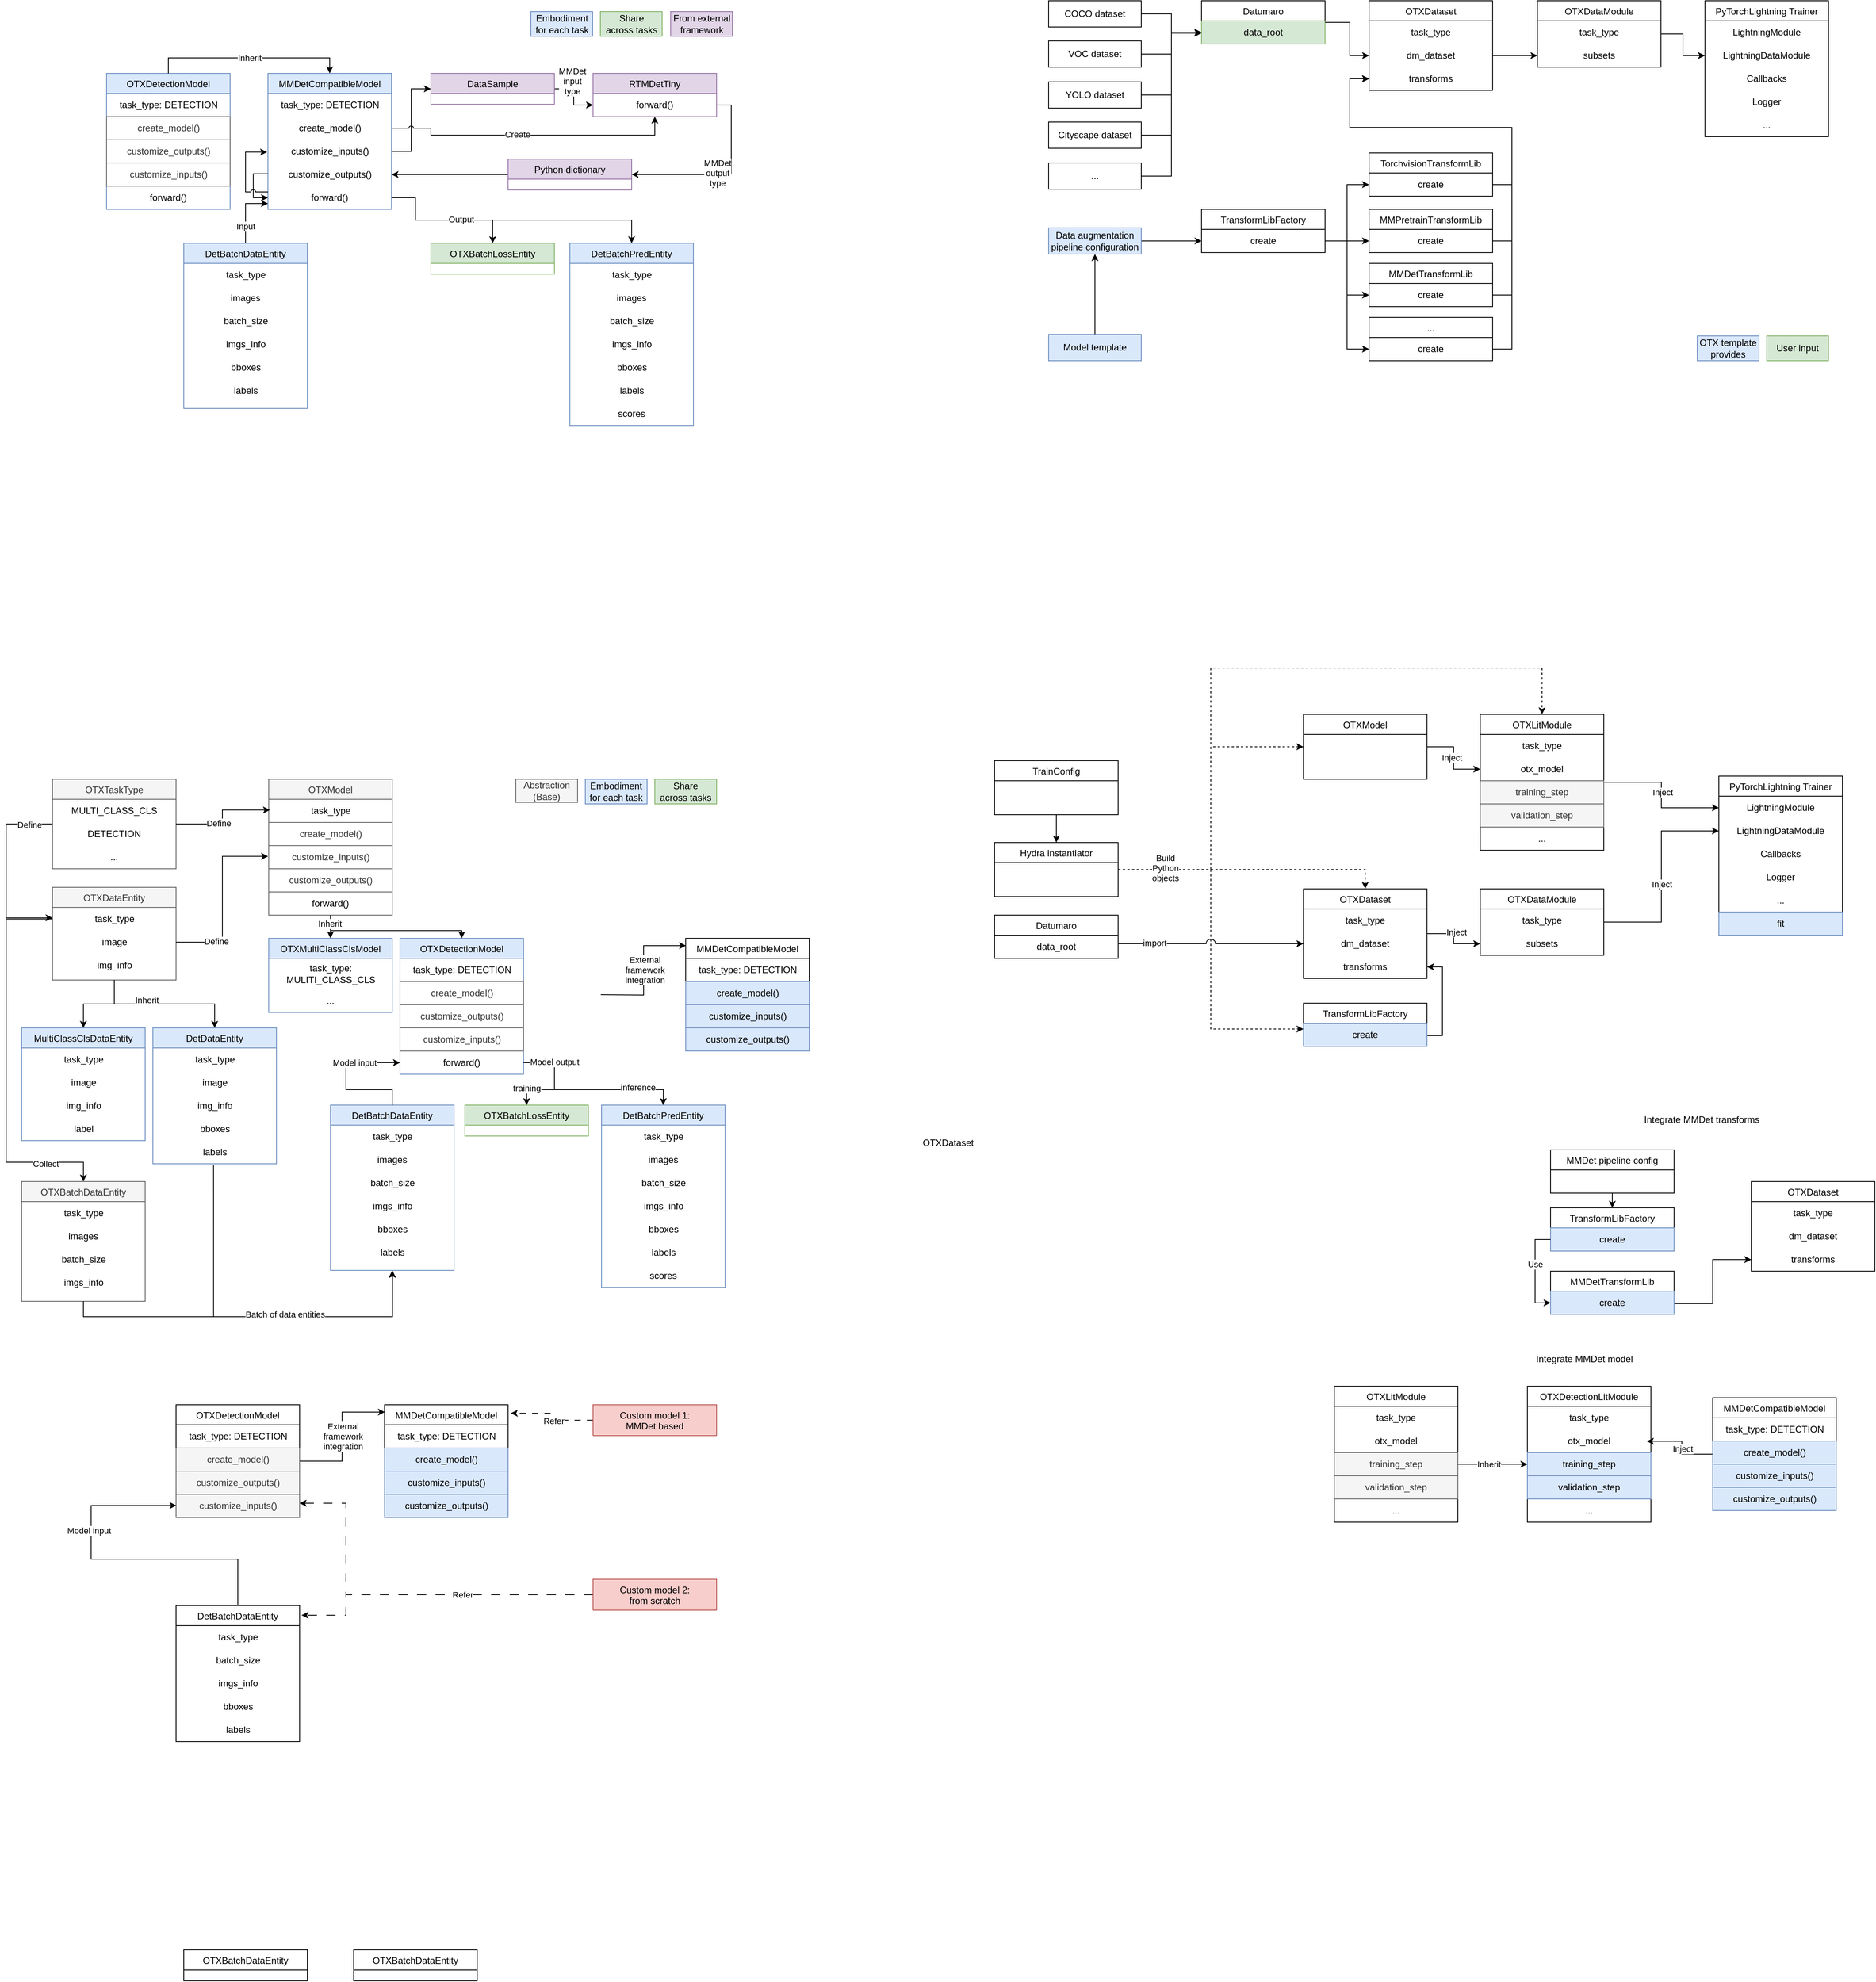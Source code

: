 <mxfile version="21.7.5" type="device">
  <diagram id="C5RBs43oDa-KdzZeNtuy" name="Page-1">
    <mxGraphModel dx="4097" dy="3560" grid="1" gridSize="10" guides="1" tooltips="1" connect="1" arrows="1" fold="1" page="1" pageScale="1" pageWidth="827" pageHeight="1169" math="0" shadow="0">
      <root>
        <mxCell id="WIyWlLk6GJQsqaUBKTNV-0" />
        <mxCell id="WIyWlLk6GJQsqaUBKTNV-1" parent="WIyWlLk6GJQsqaUBKTNV-0" />
        <mxCell id="usRX5Jue5qHb0kXCibuF-118" style="edgeStyle=orthogonalEdgeStyle;rounded=0;orthogonalLoop=1;jettySize=auto;html=1;exitX=1;exitY=0.5;exitDx=0;exitDy=0;entryX=0.003;entryY=0.065;entryDx=0;entryDy=0;entryPerimeter=0;" parent="WIyWlLk6GJQsqaUBKTNV-1" source="usRX5Jue5qHb0kXCibuF-120" target="usRX5Jue5qHb0kXCibuF-125" edge="1">
          <mxGeometry relative="1" as="geometry" />
        </mxCell>
        <mxCell id="usRX5Jue5qHb0kXCibuF-119" value="External&lt;br&gt;framework&lt;br&gt;integration" style="edgeLabel;html=1;align=center;verticalAlign=middle;resizable=0;points=[];" parent="usRX5Jue5qHb0kXCibuF-118" vertex="1" connectable="0">
          <mxGeometry x="-0.073" y="-1" relative="1" as="geometry">
            <mxPoint y="-7" as="offset" />
          </mxGeometry>
        </mxCell>
        <mxCell id="usRX5Jue5qHb0kXCibuF-120" value="OTXDetectionModel" style="swimlane;fontStyle=0;align=center;verticalAlign=top;childLayout=stackLayout;horizontal=1;startSize=26;horizontalStack=0;resizeParent=1;resizeLast=0;collapsible=1;marginBottom=0;rounded=0;shadow=0;strokeWidth=1;" parent="WIyWlLk6GJQsqaUBKTNV-1" vertex="1">
          <mxGeometry x="230" y="824" width="160" height="146" as="geometry">
            <mxRectangle x="550" y="140" width="160" height="26" as="alternateBounds" />
          </mxGeometry>
        </mxCell>
        <mxCell id="usRX5Jue5qHb0kXCibuF-121" value="task_type: DETECTION" style="text;html=1;align=center;verticalAlign=middle;resizable=0;points=[];autosize=1;strokeColor=none;fillColor=none;" parent="usRX5Jue5qHb0kXCibuF-120" vertex="1">
          <mxGeometry y="26" width="160" height="30" as="geometry" />
        </mxCell>
        <mxCell id="usRX5Jue5qHb0kXCibuF-122" value="create_model()" style="text;html=1;align=center;verticalAlign=middle;resizable=0;points=[];autosize=1;strokeColor=#666666;fillColor=#f5f5f5;fontColor=#333333;" parent="usRX5Jue5qHb0kXCibuF-120" vertex="1">
          <mxGeometry y="56" width="160" height="30" as="geometry" />
        </mxCell>
        <mxCell id="usRX5Jue5qHb0kXCibuF-123" value="customize_outputs()" style="text;html=1;align=center;verticalAlign=middle;resizable=0;points=[];autosize=1;strokeColor=#666666;fillColor=#f5f5f5;fontColor=#333333;" parent="usRX5Jue5qHb0kXCibuF-120" vertex="1">
          <mxGeometry y="86" width="160" height="30" as="geometry" />
        </mxCell>
        <mxCell id="usRX5Jue5qHb0kXCibuF-124" value="customize_inputs()" style="text;html=1;align=center;verticalAlign=middle;resizable=0;points=[];autosize=1;strokeColor=#666666;fillColor=#f5f5f5;fontColor=#333333;" parent="usRX5Jue5qHb0kXCibuF-120" vertex="1">
          <mxGeometry y="116" width="160" height="30" as="geometry" />
        </mxCell>
        <mxCell id="usRX5Jue5qHb0kXCibuF-125" value="MMDetCompatibleModel" style="swimlane;fontStyle=0;align=center;verticalAlign=top;childLayout=stackLayout;horizontal=1;startSize=26;horizontalStack=0;resizeParent=1;resizeLast=0;collapsible=1;marginBottom=0;rounded=0;shadow=0;strokeWidth=1;" parent="WIyWlLk6GJQsqaUBKTNV-1" vertex="1">
          <mxGeometry x="500" y="824" width="160" height="146" as="geometry">
            <mxRectangle x="500" y="370" width="160" height="26" as="alternateBounds" />
          </mxGeometry>
        </mxCell>
        <mxCell id="usRX5Jue5qHb0kXCibuF-126" value="task_type: DETECTION" style="text;html=1;align=center;verticalAlign=middle;resizable=0;points=[];autosize=1;strokeColor=none;fillColor=none;" parent="usRX5Jue5qHb0kXCibuF-125" vertex="1">
          <mxGeometry y="26" width="160" height="30" as="geometry" />
        </mxCell>
        <mxCell id="usRX5Jue5qHb0kXCibuF-127" value="create_model()" style="text;html=1;align=center;verticalAlign=middle;resizable=0;points=[];autosize=1;strokeColor=#6c8ebf;fillColor=#dae8fc;" parent="usRX5Jue5qHb0kXCibuF-125" vertex="1">
          <mxGeometry y="56" width="160" height="30" as="geometry" />
        </mxCell>
        <mxCell id="usRX5Jue5qHb0kXCibuF-128" value="customize_inputs()" style="text;html=1;align=center;verticalAlign=middle;resizable=0;points=[];autosize=1;strokeColor=#6c8ebf;fillColor=#dae8fc;" parent="usRX5Jue5qHb0kXCibuF-125" vertex="1">
          <mxGeometry y="86" width="160" height="30" as="geometry" />
        </mxCell>
        <mxCell id="usRX5Jue5qHb0kXCibuF-129" value="customize_outputs()" style="text;html=1;align=center;verticalAlign=middle;resizable=0;points=[];autosize=1;strokeColor=#6c8ebf;fillColor=#dae8fc;" parent="usRX5Jue5qHb0kXCibuF-125" vertex="1">
          <mxGeometry y="116" width="160" height="30" as="geometry" />
        </mxCell>
        <mxCell id="usRX5Jue5qHb0kXCibuF-130" value="DetBatchDataEntity" style="swimlane;fontStyle=0;align=center;verticalAlign=top;childLayout=stackLayout;horizontal=1;startSize=26;horizontalStack=0;resizeParent=1;resizeLast=0;collapsible=1;marginBottom=0;rounded=0;shadow=0;strokeWidth=1;" parent="WIyWlLk6GJQsqaUBKTNV-1" vertex="1">
          <mxGeometry x="230" y="1084" width="160" height="176" as="geometry">
            <mxRectangle x="550" y="140" width="160" height="26" as="alternateBounds" />
          </mxGeometry>
        </mxCell>
        <mxCell id="usRX5Jue5qHb0kXCibuF-131" value="task_type" style="text;html=1;align=center;verticalAlign=middle;resizable=0;points=[];autosize=1;strokeColor=none;fillColor=none;" parent="usRX5Jue5qHb0kXCibuF-130" vertex="1">
          <mxGeometry y="26" width="160" height="30" as="geometry" />
        </mxCell>
        <mxCell id="usRX5Jue5qHb0kXCibuF-132" value="batch_size" style="text;html=1;align=center;verticalAlign=middle;resizable=0;points=[];autosize=1;strokeColor=none;fillColor=none;" parent="usRX5Jue5qHb0kXCibuF-130" vertex="1">
          <mxGeometry y="56" width="160" height="30" as="geometry" />
        </mxCell>
        <mxCell id="usRX5Jue5qHb0kXCibuF-133" value="imgs_info" style="text;html=1;align=center;verticalAlign=middle;resizable=0;points=[];autosize=1;strokeColor=none;fillColor=none;" parent="usRX5Jue5qHb0kXCibuF-130" vertex="1">
          <mxGeometry y="86" width="160" height="30" as="geometry" />
        </mxCell>
        <mxCell id="usRX5Jue5qHb0kXCibuF-134" value="bboxes" style="text;html=1;align=center;verticalAlign=middle;resizable=0;points=[];autosize=1;strokeColor=none;fillColor=none;" parent="usRX5Jue5qHb0kXCibuF-130" vertex="1">
          <mxGeometry y="116" width="160" height="30" as="geometry" />
        </mxCell>
        <mxCell id="usRX5Jue5qHb0kXCibuF-135" value="labels" style="text;html=1;align=center;verticalAlign=middle;resizable=0;points=[];autosize=1;strokeColor=none;fillColor=none;" parent="usRX5Jue5qHb0kXCibuF-130" vertex="1">
          <mxGeometry y="146" width="160" height="30" as="geometry" />
        </mxCell>
        <mxCell id="usRX5Jue5qHb0kXCibuF-136" style="edgeStyle=orthogonalEdgeStyle;rounded=0;orthogonalLoop=1;jettySize=auto;html=1;entryX=0.003;entryY=0.483;entryDx=0;entryDy=0;entryPerimeter=0;exitX=0.5;exitY=0;exitDx=0;exitDy=0;" parent="WIyWlLk6GJQsqaUBKTNV-1" source="usRX5Jue5qHb0kXCibuF-130" target="usRX5Jue5qHb0kXCibuF-124" edge="1">
          <mxGeometry relative="1" as="geometry">
            <mxPoint x="210" y="1174" as="targetPoint" />
            <Array as="points">
              <mxPoint x="310" y="1024" />
              <mxPoint x="120" y="1024" />
              <mxPoint x="120" y="955" />
            </Array>
          </mxGeometry>
        </mxCell>
        <mxCell id="usRX5Jue5qHb0kXCibuF-148" value="Model input" style="edgeLabel;html=1;align=center;verticalAlign=middle;resizable=0;points=[];" parent="usRX5Jue5qHb0kXCibuF-136" vertex="1" connectable="0">
          <mxGeometry x="0.333" y="3" relative="1" as="geometry">
            <mxPoint y="-1" as="offset" />
          </mxGeometry>
        </mxCell>
        <mxCell id="usRX5Jue5qHb0kXCibuF-150" style="edgeStyle=orthogonalEdgeStyle;rounded=0;orthogonalLoop=1;jettySize=auto;html=1;exitX=0;exitY=0.5;exitDx=0;exitDy=0;entryX=1.022;entryY=0.075;entryDx=0;entryDy=0;entryPerimeter=0;dashed=1;dashPattern=8 8;" parent="WIyWlLk6GJQsqaUBKTNV-1" source="usRX5Jue5qHb0kXCibuF-142" target="usRX5Jue5qHb0kXCibuF-125" edge="1">
          <mxGeometry relative="1" as="geometry" />
        </mxCell>
        <mxCell id="usRX5Jue5qHb0kXCibuF-151" value="Refer" style="edgeLabel;html=1;align=center;verticalAlign=middle;resizable=0;points=[];" parent="usRX5Jue5qHb0kXCibuF-150" vertex="1" connectable="0">
          <mxGeometry x="-0.117" y="1" relative="1" as="geometry">
            <mxPoint as="offset" />
          </mxGeometry>
        </mxCell>
        <mxCell id="usRX5Jue5qHb0kXCibuF-142" value="Custom model 1:&#xa;MMDet based" style="swimlane;fontStyle=0;align=center;verticalAlign=top;childLayout=stackLayout;horizontal=1;startSize=40;horizontalStack=0;resizeParent=1;resizeLast=0;collapsible=1;marginBottom=0;rounded=0;shadow=0;strokeWidth=1;fillColor=#f8cecc;strokeColor=#b85450;" parent="WIyWlLk6GJQsqaUBKTNV-1" vertex="1">
          <mxGeometry x="770" y="824" width="160" height="40" as="geometry">
            <mxRectangle x="500" y="370" width="160" height="26" as="alternateBounds" />
          </mxGeometry>
        </mxCell>
        <mxCell id="usRX5Jue5qHb0kXCibuF-154" style="edgeStyle=orthogonalEdgeStyle;rounded=0;orthogonalLoop=1;jettySize=auto;html=1;exitX=0;exitY=0.5;exitDx=0;exitDy=0;entryX=1;entryY=0.383;entryDx=0;entryDy=0;entryPerimeter=0;dashed=1;dashPattern=12 12;" parent="WIyWlLk6GJQsqaUBKTNV-1" source="usRX5Jue5qHb0kXCibuF-149" target="usRX5Jue5qHb0kXCibuF-124" edge="1">
          <mxGeometry relative="1" as="geometry">
            <Array as="points">
              <mxPoint x="450" y="1070" />
              <mxPoint x="450" y="952" />
            </Array>
          </mxGeometry>
        </mxCell>
        <mxCell id="usRX5Jue5qHb0kXCibuF-156" style="edgeStyle=orthogonalEdgeStyle;rounded=0;orthogonalLoop=1;jettySize=auto;html=1;exitX=0;exitY=0.5;exitDx=0;exitDy=0;entryX=1.016;entryY=0.071;entryDx=0;entryDy=0;entryPerimeter=0;dashed=1;dashPattern=12 12;" parent="WIyWlLk6GJQsqaUBKTNV-1" source="usRX5Jue5qHb0kXCibuF-149" target="usRX5Jue5qHb0kXCibuF-130" edge="1">
          <mxGeometry relative="1" as="geometry">
            <Array as="points">
              <mxPoint x="450" y="1070" />
              <mxPoint x="450" y="1097" />
            </Array>
          </mxGeometry>
        </mxCell>
        <mxCell id="usRX5Jue5qHb0kXCibuF-158" value="Refer" style="edgeLabel;html=1;align=center;verticalAlign=middle;resizable=0;points=[];" parent="usRX5Jue5qHb0kXCibuF-156" vertex="1" connectable="0">
          <mxGeometry x="-0.163" relative="1" as="geometry">
            <mxPoint as="offset" />
          </mxGeometry>
        </mxCell>
        <mxCell id="usRX5Jue5qHb0kXCibuF-149" value="Custom model 2:&#xa;from scratch" style="swimlane;fontStyle=0;align=center;verticalAlign=top;childLayout=stackLayout;horizontal=1;startSize=40;horizontalStack=0;resizeParent=1;resizeLast=0;collapsible=1;marginBottom=0;rounded=0;shadow=0;strokeWidth=1;fillColor=#f8cecc;strokeColor=#b85450;" parent="WIyWlLk6GJQsqaUBKTNV-1" vertex="1">
          <mxGeometry x="770" y="1050" width="160" height="40" as="geometry">
            <mxRectangle x="500" y="370" width="160" height="26" as="alternateBounds" />
          </mxGeometry>
        </mxCell>
        <mxCell id="usRX5Jue5qHb0kXCibuF-159" value="PyTorchLightning Trainer" style="swimlane;fontStyle=0;align=center;verticalAlign=top;childLayout=stackLayout;horizontal=1;startSize=26;horizontalStack=0;resizeParent=1;resizeLast=0;collapsible=1;marginBottom=0;rounded=0;shadow=0;strokeWidth=1;" parent="WIyWlLk6GJQsqaUBKTNV-1" vertex="1">
          <mxGeometry x="2228" y="10" width="160" height="206" as="geometry">
            <mxRectangle x="1430" y="266" width="160" height="26" as="alternateBounds" />
          </mxGeometry>
        </mxCell>
        <mxCell id="usRX5Jue5qHb0kXCibuF-167" value="LightningModule" style="text;html=1;strokeColor=none;fillColor=none;align=center;verticalAlign=middle;whiteSpace=wrap;rounded=0;" parent="usRX5Jue5qHb0kXCibuF-159" vertex="1">
          <mxGeometry y="26" width="160" height="30" as="geometry" />
        </mxCell>
        <mxCell id="usRX5Jue5qHb0kXCibuF-168" value="LightningDataModule" style="text;html=1;strokeColor=none;fillColor=none;align=center;verticalAlign=middle;whiteSpace=wrap;rounded=0;" parent="usRX5Jue5qHb0kXCibuF-159" vertex="1">
          <mxGeometry y="56" width="160" height="30" as="geometry" />
        </mxCell>
        <mxCell id="usRX5Jue5qHb0kXCibuF-179" value="Callbacks" style="text;html=1;strokeColor=none;fillColor=none;align=center;verticalAlign=middle;whiteSpace=wrap;rounded=0;" parent="usRX5Jue5qHb0kXCibuF-159" vertex="1">
          <mxGeometry y="86" width="160" height="30" as="geometry" />
        </mxCell>
        <mxCell id="usRX5Jue5qHb0kXCibuF-180" value="Logger" style="text;html=1;strokeColor=none;fillColor=none;align=center;verticalAlign=middle;whiteSpace=wrap;rounded=0;" parent="usRX5Jue5qHb0kXCibuF-159" vertex="1">
          <mxGeometry y="116" width="160" height="30" as="geometry" />
        </mxCell>
        <mxCell id="usRX5Jue5qHb0kXCibuF-181" value="..." style="text;html=1;strokeColor=none;fillColor=none;align=center;verticalAlign=middle;whiteSpace=wrap;rounded=0;" parent="usRX5Jue5qHb0kXCibuF-159" vertex="1">
          <mxGeometry y="146" width="160" height="30" as="geometry" />
        </mxCell>
        <mxCell id="usRX5Jue5qHb0kXCibuF-249" value="fit" style="text;html=1;strokeColor=#6c8ebf;fillColor=#dae8fc;align=center;verticalAlign=middle;whiteSpace=wrap;rounded=0;" parent="usRX5Jue5qHb0kXCibuF-159" vertex="1">
          <mxGeometry y="176" width="160" height="30" as="geometry" />
        </mxCell>
        <mxCell id="usRX5Jue5qHb0kXCibuF-182" style="edgeStyle=orthogonalEdgeStyle;rounded=0;orthogonalLoop=1;jettySize=auto;html=1;entryX=0;entryY=0.5;entryDx=0;entryDy=0;" parent="WIyWlLk6GJQsqaUBKTNV-1" source="usRX5Jue5qHb0kXCibuF-165" target="usRX5Jue5qHb0kXCibuF-167" edge="1">
          <mxGeometry relative="1" as="geometry" />
        </mxCell>
        <mxCell id="usRX5Jue5qHb0kXCibuF-243" value="Inject" style="edgeLabel;html=1;align=center;verticalAlign=middle;resizable=0;points=[];" parent="usRX5Jue5qHb0kXCibuF-182" vertex="1" connectable="0">
          <mxGeometry x="-0.05" y="1" relative="1" as="geometry">
            <mxPoint y="1" as="offset" />
          </mxGeometry>
        </mxCell>
        <mxCell id="usRX5Jue5qHb0kXCibuF-165" value="OTXLitModule" style="swimlane;fontStyle=0;align=center;verticalAlign=top;childLayout=stackLayout;horizontal=1;startSize=26;horizontalStack=0;resizeParent=1;resizeLast=0;collapsible=1;marginBottom=0;rounded=0;shadow=0;strokeWidth=1;" parent="WIyWlLk6GJQsqaUBKTNV-1" vertex="1">
          <mxGeometry x="1919" y="-70" width="160" height="176" as="geometry">
            <mxRectangle x="1430" y="266" width="160" height="26" as="alternateBounds" />
          </mxGeometry>
        </mxCell>
        <mxCell id="usRX5Jue5qHb0kXCibuF-174" value="task_type" style="text;html=1;strokeColor=none;fillColor=none;align=center;verticalAlign=middle;whiteSpace=wrap;rounded=0;" parent="usRX5Jue5qHb0kXCibuF-165" vertex="1">
          <mxGeometry y="26" width="160" height="30" as="geometry" />
        </mxCell>
        <mxCell id="usRX5Jue5qHb0kXCibuF-175" value="otx_model" style="text;html=1;strokeColor=none;fillColor=none;align=center;verticalAlign=middle;whiteSpace=wrap;rounded=0;" parent="usRX5Jue5qHb0kXCibuF-165" vertex="1">
          <mxGeometry y="56" width="160" height="30" as="geometry" />
        </mxCell>
        <mxCell id="usRX5Jue5qHb0kXCibuF-176" value="training_step" style="text;html=1;strokeColor=#666666;fillColor=#f5f5f5;align=center;verticalAlign=middle;whiteSpace=wrap;rounded=0;fontColor=#333333;" parent="usRX5Jue5qHb0kXCibuF-165" vertex="1">
          <mxGeometry y="86" width="160" height="30" as="geometry" />
        </mxCell>
        <mxCell id="usRX5Jue5qHb0kXCibuF-177" value="validation_step" style="text;html=1;strokeColor=#666666;fillColor=#f5f5f5;align=center;verticalAlign=middle;whiteSpace=wrap;rounded=0;fontColor=#333333;" parent="usRX5Jue5qHb0kXCibuF-165" vertex="1">
          <mxGeometry y="116" width="160" height="30" as="geometry" />
        </mxCell>
        <mxCell id="usRX5Jue5qHb0kXCibuF-178" value="..." style="text;html=1;strokeColor=none;fillColor=none;align=center;verticalAlign=middle;whiteSpace=wrap;rounded=0;" parent="usRX5Jue5qHb0kXCibuF-165" vertex="1">
          <mxGeometry y="146" width="160" height="30" as="geometry" />
        </mxCell>
        <mxCell id="usRX5Jue5qHb0kXCibuF-183" style="edgeStyle=orthogonalEdgeStyle;rounded=0;orthogonalLoop=1;jettySize=auto;html=1;entryX=0;entryY=0.5;entryDx=0;entryDy=0;" parent="WIyWlLk6GJQsqaUBKTNV-1" source="usRX5Jue5qHb0kXCibuF-166" target="usRX5Jue5qHb0kXCibuF-168" edge="1">
          <mxGeometry relative="1" as="geometry" />
        </mxCell>
        <mxCell id="usRX5Jue5qHb0kXCibuF-242" value="Inject" style="edgeLabel;html=1;align=center;verticalAlign=middle;resizable=0;points=[];" parent="usRX5Jue5qHb0kXCibuF-183" vertex="1" connectable="0">
          <mxGeometry x="-0.067" relative="1" as="geometry">
            <mxPoint y="1" as="offset" />
          </mxGeometry>
        </mxCell>
        <mxCell id="usRX5Jue5qHb0kXCibuF-166" value="OTXDataModule" style="swimlane;fontStyle=0;align=center;verticalAlign=top;childLayout=stackLayout;horizontal=1;startSize=26;horizontalStack=0;resizeParent=1;resizeLast=0;collapsible=1;marginBottom=0;rounded=0;shadow=0;strokeWidth=1;" parent="WIyWlLk6GJQsqaUBKTNV-1" vertex="1">
          <mxGeometry x="1919" y="156" width="160" height="86" as="geometry">
            <mxRectangle x="1430" y="266" width="160" height="26" as="alternateBounds" />
          </mxGeometry>
        </mxCell>
        <mxCell id="usRX5Jue5qHb0kXCibuF-172" value="task_type" style="text;html=1;strokeColor=none;fillColor=none;align=center;verticalAlign=middle;whiteSpace=wrap;rounded=0;" parent="usRX5Jue5qHb0kXCibuF-166" vertex="1">
          <mxGeometry y="26" width="160" height="30" as="geometry" />
        </mxCell>
        <mxCell id="usRX5Jue5qHb0kXCibuF-171" value="subsets" style="text;html=1;strokeColor=none;fillColor=none;align=center;verticalAlign=middle;whiteSpace=wrap;rounded=0;" parent="usRX5Jue5qHb0kXCibuF-166" vertex="1">
          <mxGeometry y="56" width="160" height="30" as="geometry" />
        </mxCell>
        <mxCell id="usRX5Jue5qHb0kXCibuF-202" style="edgeStyle=orthogonalEdgeStyle;rounded=0;orthogonalLoop=1;jettySize=auto;html=1;entryX=0;entryY=0.5;entryDx=0;entryDy=0;" parent="WIyWlLk6GJQsqaUBKTNV-1" source="usRX5Jue5qHb0kXCibuF-169" target="usRX5Jue5qHb0kXCibuF-171" edge="1">
          <mxGeometry relative="1" as="geometry" />
        </mxCell>
        <mxCell id="usRX5Jue5qHb0kXCibuF-241" value="Inject" style="edgeLabel;html=1;align=center;verticalAlign=middle;resizable=0;points=[];" parent="usRX5Jue5qHb0kXCibuF-202" vertex="1" connectable="0">
          <mxGeometry x="-0.159" y="4" relative="1" as="geometry">
            <mxPoint x="-1" y="-2" as="offset" />
          </mxGeometry>
        </mxCell>
        <mxCell id="usRX5Jue5qHb0kXCibuF-169" value="OTXDataset" style="swimlane;fontStyle=0;align=center;verticalAlign=top;childLayout=stackLayout;horizontal=1;startSize=26;horizontalStack=0;resizeParent=1;resizeLast=0;collapsible=1;marginBottom=0;rounded=0;shadow=0;strokeWidth=1;" parent="WIyWlLk6GJQsqaUBKTNV-1" vertex="1">
          <mxGeometry x="1690" y="156" width="160" height="116" as="geometry">
            <mxRectangle x="1430" y="266" width="160" height="26" as="alternateBounds" />
          </mxGeometry>
        </mxCell>
        <mxCell id="usRX5Jue5qHb0kXCibuF-212" value="task_type" style="text;html=1;strokeColor=none;fillColor=none;align=center;verticalAlign=middle;whiteSpace=wrap;rounded=0;" parent="usRX5Jue5qHb0kXCibuF-169" vertex="1">
          <mxGeometry y="26" width="160" height="30" as="geometry" />
        </mxCell>
        <mxCell id="usRX5Jue5qHb0kXCibuF-210" value="dm_dataset" style="text;html=1;strokeColor=none;fillColor=none;align=center;verticalAlign=middle;whiteSpace=wrap;rounded=0;" parent="usRX5Jue5qHb0kXCibuF-169" vertex="1">
          <mxGeometry y="56" width="160" height="30" as="geometry" />
        </mxCell>
        <mxCell id="usRX5Jue5qHb0kXCibuF-211" value="transforms" style="text;html=1;strokeColor=none;fillColor=none;align=center;verticalAlign=middle;whiteSpace=wrap;rounded=0;" parent="usRX5Jue5qHb0kXCibuF-169" vertex="1">
          <mxGeometry y="86" width="160" height="30" as="geometry" />
        </mxCell>
        <mxCell id="usRX5Jue5qHb0kXCibuF-170" value="OTXDataset" style="text;html=1;strokeColor=none;fillColor=none;align=center;verticalAlign=middle;whiteSpace=wrap;rounded=0;" parent="WIyWlLk6GJQsqaUBKTNV-1" vertex="1">
          <mxGeometry x="1150" y="470" width="160" height="30" as="geometry" />
        </mxCell>
        <mxCell id="usRX5Jue5qHb0kXCibuF-197" style="edgeStyle=orthogonalEdgeStyle;rounded=0;orthogonalLoop=1;jettySize=auto;html=1;exitX=0.5;exitY=1;exitDx=0;exitDy=0;" parent="WIyWlLk6GJQsqaUBKTNV-1" source="usRX5Jue5qHb0kXCibuF-191" target="usRX5Jue5qHb0kXCibuF-196" edge="1">
          <mxGeometry relative="1" as="geometry" />
        </mxCell>
        <mxCell id="usRX5Jue5qHb0kXCibuF-191" value="TrainConfig" style="swimlane;fontStyle=0;align=center;verticalAlign=top;childLayout=stackLayout;horizontal=1;startSize=26;horizontalStack=0;resizeParent=1;resizeLast=0;collapsible=1;marginBottom=0;rounded=0;shadow=0;strokeWidth=1;" parent="WIyWlLk6GJQsqaUBKTNV-1" vertex="1">
          <mxGeometry x="1290" y="-10" width="160" height="70" as="geometry">
            <mxRectangle x="1430" y="266" width="160" height="26" as="alternateBounds" />
          </mxGeometry>
        </mxCell>
        <mxCell id="usRX5Jue5qHb0kXCibuF-216" style="edgeStyle=orthogonalEdgeStyle;rounded=0;orthogonalLoop=1;jettySize=auto;html=1;exitX=1;exitY=0.5;exitDx=0;exitDy=0;entryX=0;entryY=0.5;entryDx=0;entryDy=0;dashed=1;" parent="WIyWlLk6GJQsqaUBKTNV-1" source="usRX5Jue5qHb0kXCibuF-196" target="usRX5Jue5qHb0kXCibuF-199" edge="1">
          <mxGeometry relative="1" as="geometry" />
        </mxCell>
        <mxCell id="usRX5Jue5qHb0kXCibuF-217" style="edgeStyle=orthogonalEdgeStyle;rounded=0;orthogonalLoop=1;jettySize=auto;html=1;exitX=1;exitY=0.5;exitDx=0;exitDy=0;entryX=0.5;entryY=0;entryDx=0;entryDy=0;dashed=1;" parent="WIyWlLk6GJQsqaUBKTNV-1" source="usRX5Jue5qHb0kXCibuF-196" target="usRX5Jue5qHb0kXCibuF-165" edge="1">
          <mxGeometry relative="1" as="geometry">
            <mxPoint x="1919" y="-239" as="targetPoint" />
            <Array as="points">
              <mxPoint x="1570" y="131" />
              <mxPoint x="1570" y="-130" />
              <mxPoint x="1999" y="-130" />
            </Array>
          </mxGeometry>
        </mxCell>
        <mxCell id="usRX5Jue5qHb0kXCibuF-218" style="edgeStyle=orthogonalEdgeStyle;rounded=0;orthogonalLoop=1;jettySize=auto;html=1;exitX=1;exitY=0.5;exitDx=0;exitDy=0;entryX=0.5;entryY=0;entryDx=0;entryDy=0;dashed=1;" parent="WIyWlLk6GJQsqaUBKTNV-1" source="usRX5Jue5qHb0kXCibuF-196" target="usRX5Jue5qHb0kXCibuF-169" edge="1">
          <mxGeometry relative="1" as="geometry">
            <mxPoint x="1690" y="397" as="targetPoint" />
          </mxGeometry>
        </mxCell>
        <mxCell id="usRX5Jue5qHb0kXCibuF-252" style="edgeStyle=orthogonalEdgeStyle;rounded=0;orthogonalLoop=1;jettySize=auto;html=1;exitX=1;exitY=0.5;exitDx=0;exitDy=0;entryX=0;entryY=0.25;entryDx=0;entryDy=0;dashed=1;" parent="WIyWlLk6GJQsqaUBKTNV-1" source="usRX5Jue5qHb0kXCibuF-196" target="usRX5Jue5qHb0kXCibuF-246" edge="1">
          <mxGeometry relative="1" as="geometry" />
        </mxCell>
        <mxCell id="usRX5Jue5qHb0kXCibuF-256" value="Build&lt;br&gt;Python&lt;br&gt;objects" style="edgeLabel;html=1;align=center;verticalAlign=middle;resizable=0;points=[];" parent="usRX5Jue5qHb0kXCibuF-252" vertex="1" connectable="0">
          <mxGeometry x="-0.723" y="2" relative="1" as="geometry">
            <mxPoint x="-1" as="offset" />
          </mxGeometry>
        </mxCell>
        <mxCell id="usRX5Jue5qHb0kXCibuF-196" value="Hydra instantiator" style="swimlane;fontStyle=0;align=center;verticalAlign=top;childLayout=stackLayout;horizontal=1;startSize=26;horizontalStack=0;resizeParent=1;resizeLast=0;collapsible=1;marginBottom=0;rounded=0;shadow=0;strokeWidth=1;" parent="WIyWlLk6GJQsqaUBKTNV-1" vertex="1">
          <mxGeometry x="1290" y="96" width="160" height="70" as="geometry">
            <mxRectangle x="1430" y="266" width="160" height="26" as="alternateBounds" />
          </mxGeometry>
        </mxCell>
        <mxCell id="usRX5Jue5qHb0kXCibuF-200" style="edgeStyle=orthogonalEdgeStyle;rounded=0;orthogonalLoop=1;jettySize=auto;html=1;" parent="WIyWlLk6GJQsqaUBKTNV-1" source="usRX5Jue5qHb0kXCibuF-199" target="usRX5Jue5qHb0kXCibuF-175" edge="1">
          <mxGeometry relative="1" as="geometry" />
        </mxCell>
        <mxCell id="usRX5Jue5qHb0kXCibuF-240" value="Inject" style="edgeLabel;html=1;align=center;verticalAlign=middle;resizable=0;points=[];" parent="usRX5Jue5qHb0kXCibuF-200" vertex="1" connectable="0">
          <mxGeometry x="-0.01" y="-3" relative="1" as="geometry">
            <mxPoint as="offset" />
          </mxGeometry>
        </mxCell>
        <mxCell id="usRX5Jue5qHb0kXCibuF-199" value="OTXModel" style="swimlane;fontStyle=0;align=center;verticalAlign=top;childLayout=stackLayout;horizontal=1;startSize=26;horizontalStack=0;resizeParent=1;resizeLast=0;collapsible=1;marginBottom=0;rounded=0;shadow=0;strokeWidth=1;" parent="WIyWlLk6GJQsqaUBKTNV-1" vertex="1">
          <mxGeometry x="1690" y="-70" width="160" height="84" as="geometry">
            <mxRectangle x="1430" y="266" width="160" height="26" as="alternateBounds" />
          </mxGeometry>
        </mxCell>
        <mxCell id="usRX5Jue5qHb0kXCibuF-219" value="Datumaro" style="swimlane;fontStyle=0;align=center;verticalAlign=top;childLayout=stackLayout;horizontal=1;startSize=26;horizontalStack=0;resizeParent=1;resizeLast=0;collapsible=1;marginBottom=0;rounded=0;shadow=0;strokeWidth=1;" parent="WIyWlLk6GJQsqaUBKTNV-1" vertex="1">
          <mxGeometry x="1290" y="190" width="160" height="56" as="geometry">
            <mxRectangle x="1430" y="266" width="160" height="26" as="alternateBounds" />
          </mxGeometry>
        </mxCell>
        <mxCell id="usRX5Jue5qHb0kXCibuF-225" value="data_root" style="text;html=1;strokeColor=none;fillColor=none;align=center;verticalAlign=middle;whiteSpace=wrap;rounded=0;" parent="usRX5Jue5qHb0kXCibuF-219" vertex="1">
          <mxGeometry y="26" width="160" height="30" as="geometry" />
        </mxCell>
        <mxCell id="usRX5Jue5qHb0kXCibuF-232" value="OTXDetectionLitModule" style="swimlane;fontStyle=0;align=center;verticalAlign=top;childLayout=stackLayout;horizontal=1;startSize=26;horizontalStack=0;resizeParent=1;resizeLast=0;collapsible=1;marginBottom=0;rounded=0;shadow=0;strokeWidth=1;" parent="WIyWlLk6GJQsqaUBKTNV-1" vertex="1">
          <mxGeometry x="1980" y="800" width="160" height="176" as="geometry">
            <mxRectangle x="1430" y="266" width="160" height="26" as="alternateBounds" />
          </mxGeometry>
        </mxCell>
        <mxCell id="usRX5Jue5qHb0kXCibuF-233" value="task_type" style="text;html=1;strokeColor=none;fillColor=none;align=center;verticalAlign=middle;whiteSpace=wrap;rounded=0;" parent="usRX5Jue5qHb0kXCibuF-232" vertex="1">
          <mxGeometry y="26" width="160" height="30" as="geometry" />
        </mxCell>
        <mxCell id="usRX5Jue5qHb0kXCibuF-234" value="otx_model" style="text;html=1;strokeColor=none;fillColor=none;align=center;verticalAlign=middle;whiteSpace=wrap;rounded=0;" parent="usRX5Jue5qHb0kXCibuF-232" vertex="1">
          <mxGeometry y="56" width="160" height="30" as="geometry" />
        </mxCell>
        <mxCell id="usRX5Jue5qHb0kXCibuF-235" value="training_step" style="text;html=1;strokeColor=#6c8ebf;fillColor=#dae8fc;align=center;verticalAlign=middle;whiteSpace=wrap;rounded=0;" parent="usRX5Jue5qHb0kXCibuF-232" vertex="1">
          <mxGeometry y="86" width="160" height="30" as="geometry" />
        </mxCell>
        <mxCell id="usRX5Jue5qHb0kXCibuF-236" value="validation_step" style="text;html=1;strokeColor=#6c8ebf;fillColor=#dae8fc;align=center;verticalAlign=middle;whiteSpace=wrap;rounded=0;" parent="usRX5Jue5qHb0kXCibuF-232" vertex="1">
          <mxGeometry y="116" width="160" height="30" as="geometry" />
        </mxCell>
        <mxCell id="usRX5Jue5qHb0kXCibuF-237" value="..." style="text;html=1;strokeColor=none;fillColor=none;align=center;verticalAlign=middle;whiteSpace=wrap;rounded=0;" parent="usRX5Jue5qHb0kXCibuF-232" vertex="1">
          <mxGeometry y="146" width="160" height="30" as="geometry" />
        </mxCell>
        <mxCell id="usRX5Jue5qHb0kXCibuF-253" style="edgeStyle=orthogonalEdgeStyle;rounded=0;orthogonalLoop=1;jettySize=auto;html=1;exitX=1;exitY=0.75;exitDx=0;exitDy=0;entryX=1;entryY=0.5;entryDx=0;entryDy=0;" parent="WIyWlLk6GJQsqaUBKTNV-1" source="usRX5Jue5qHb0kXCibuF-245" target="usRX5Jue5qHb0kXCibuF-211" edge="1">
          <mxGeometry relative="1" as="geometry" />
        </mxCell>
        <mxCell id="usRX5Jue5qHb0kXCibuF-245" value="TransformLibFactory" style="swimlane;fontStyle=0;align=center;verticalAlign=top;childLayout=stackLayout;horizontal=1;startSize=26;horizontalStack=0;resizeParent=1;resizeLast=0;collapsible=1;marginBottom=0;rounded=0;shadow=0;strokeWidth=1;" parent="WIyWlLk6GJQsqaUBKTNV-1" vertex="1">
          <mxGeometry x="1690" y="304" width="160" height="56" as="geometry">
            <mxRectangle x="1430" y="266" width="160" height="26" as="alternateBounds" />
          </mxGeometry>
        </mxCell>
        <mxCell id="usRX5Jue5qHb0kXCibuF-246" value="create" style="text;html=1;strokeColor=#6c8ebf;fillColor=#dae8fc;align=center;verticalAlign=middle;whiteSpace=wrap;rounded=0;" parent="usRX5Jue5qHb0kXCibuF-245" vertex="1">
          <mxGeometry y="26" width="160" height="30" as="geometry" />
        </mxCell>
        <mxCell id="usRX5Jue5qHb0kXCibuF-220" style="edgeStyle=orthogonalEdgeStyle;rounded=0;orthogonalLoop=1;jettySize=auto;html=1;exitX=1;exitY=0.5;exitDx=0;exitDy=0;entryX=0;entryY=0.5;entryDx=0;entryDy=0;jumpStyle=arc;jumpSize=12;" parent="WIyWlLk6GJQsqaUBKTNV-1" source="usRX5Jue5qHb0kXCibuF-219" target="usRX5Jue5qHb0kXCibuF-210" edge="1">
          <mxGeometry relative="1" as="geometry">
            <Array as="points">
              <mxPoint x="1450" y="227" />
            </Array>
          </mxGeometry>
        </mxCell>
        <mxCell id="usRX5Jue5qHb0kXCibuF-226" value="import" style="edgeLabel;html=1;align=center;verticalAlign=middle;resizable=0;points=[];" parent="usRX5Jue5qHb0kXCibuF-220" vertex="1" connectable="0">
          <mxGeometry x="-0.549" y="1" relative="1" as="geometry">
            <mxPoint as="offset" />
          </mxGeometry>
        </mxCell>
        <mxCell id="usRX5Jue5qHb0kXCibuF-257" value="OTXDataset" style="swimlane;fontStyle=0;align=center;verticalAlign=top;childLayout=stackLayout;horizontal=1;startSize=26;horizontalStack=0;resizeParent=1;resizeLast=0;collapsible=1;marginBottom=0;rounded=0;shadow=0;strokeWidth=1;" parent="WIyWlLk6GJQsqaUBKTNV-1" vertex="1">
          <mxGeometry x="2270" y="535" width="160" height="116" as="geometry">
            <mxRectangle x="1430" y="266" width="160" height="26" as="alternateBounds" />
          </mxGeometry>
        </mxCell>
        <mxCell id="usRX5Jue5qHb0kXCibuF-258" value="task_type" style="text;html=1;strokeColor=none;fillColor=none;align=center;verticalAlign=middle;whiteSpace=wrap;rounded=0;" parent="usRX5Jue5qHb0kXCibuF-257" vertex="1">
          <mxGeometry y="26" width="160" height="30" as="geometry" />
        </mxCell>
        <mxCell id="usRX5Jue5qHb0kXCibuF-259" value="dm_dataset" style="text;html=1;strokeColor=none;fillColor=none;align=center;verticalAlign=middle;whiteSpace=wrap;rounded=0;" parent="usRX5Jue5qHb0kXCibuF-257" vertex="1">
          <mxGeometry y="56" width="160" height="30" as="geometry" />
        </mxCell>
        <mxCell id="usRX5Jue5qHb0kXCibuF-260" value="transforms" style="text;html=1;strokeColor=none;fillColor=none;align=center;verticalAlign=middle;whiteSpace=wrap;rounded=0;" parent="usRX5Jue5qHb0kXCibuF-257" vertex="1">
          <mxGeometry y="86" width="160" height="30" as="geometry" />
        </mxCell>
        <mxCell id="usRX5Jue5qHb0kXCibuF-262" value="TransformLibFactory" style="swimlane;fontStyle=0;align=center;verticalAlign=top;childLayout=stackLayout;horizontal=1;startSize=26;horizontalStack=0;resizeParent=1;resizeLast=0;collapsible=1;marginBottom=0;rounded=0;shadow=0;strokeWidth=1;" parent="WIyWlLk6GJQsqaUBKTNV-1" vertex="1">
          <mxGeometry x="2010" y="569" width="160" height="56" as="geometry">
            <mxRectangle x="1430" y="266" width="160" height="26" as="alternateBounds" />
          </mxGeometry>
        </mxCell>
        <mxCell id="usRX5Jue5qHb0kXCibuF-263" value="create" style="text;html=1;strokeColor=#6c8ebf;fillColor=#dae8fc;align=center;verticalAlign=middle;whiteSpace=wrap;rounded=0;" parent="usRX5Jue5qHb0kXCibuF-262" vertex="1">
          <mxGeometry y="26" width="160" height="30" as="geometry" />
        </mxCell>
        <mxCell id="usRX5Jue5qHb0kXCibuF-293" style="edgeStyle=orthogonalEdgeStyle;rounded=0;orthogonalLoop=1;jettySize=auto;html=1;exitX=0.5;exitY=1;exitDx=0;exitDy=0;entryX=0.5;entryY=0;entryDx=0;entryDy=0;" parent="WIyWlLk6GJQsqaUBKTNV-1" source="usRX5Jue5qHb0kXCibuF-279" target="usRX5Jue5qHb0kXCibuF-262" edge="1">
          <mxGeometry relative="1" as="geometry" />
        </mxCell>
        <mxCell id="usRX5Jue5qHb0kXCibuF-279" value="MMDet pipeline config" style="swimlane;fontStyle=0;align=center;verticalAlign=top;childLayout=stackLayout;horizontal=1;startSize=26;horizontalStack=0;resizeParent=1;resizeLast=0;collapsible=1;marginBottom=0;rounded=0;shadow=0;strokeWidth=1;" parent="WIyWlLk6GJQsqaUBKTNV-1" vertex="1">
          <mxGeometry x="2010" y="494" width="160" height="56" as="geometry">
            <mxRectangle x="1430" y="266" width="160" height="26" as="alternateBounds" />
          </mxGeometry>
        </mxCell>
        <mxCell id="usRX5Jue5qHb0kXCibuF-295" style="edgeStyle=orthogonalEdgeStyle;rounded=0;orthogonalLoop=1;jettySize=auto;html=1;exitX=1;exitY=0.75;exitDx=0;exitDy=0;entryX=0;entryY=0.5;entryDx=0;entryDy=0;" parent="WIyWlLk6GJQsqaUBKTNV-1" source="usRX5Jue5qHb0kXCibuF-291" target="usRX5Jue5qHb0kXCibuF-260" edge="1">
          <mxGeometry relative="1" as="geometry" />
        </mxCell>
        <mxCell id="usRX5Jue5qHb0kXCibuF-291" value="MMDetTransformLib" style="swimlane;fontStyle=0;align=center;verticalAlign=top;childLayout=stackLayout;horizontal=1;startSize=26;horizontalStack=0;resizeParent=1;resizeLast=0;collapsible=1;marginBottom=0;rounded=0;shadow=0;strokeWidth=1;" parent="WIyWlLk6GJQsqaUBKTNV-1" vertex="1">
          <mxGeometry x="2010" y="651" width="160" height="56" as="geometry">
            <mxRectangle x="1430" y="266" width="160" height="26" as="alternateBounds" />
          </mxGeometry>
        </mxCell>
        <mxCell id="usRX5Jue5qHb0kXCibuF-292" value="create" style="text;html=1;strokeColor=#6c8ebf;fillColor=#dae8fc;align=center;verticalAlign=middle;whiteSpace=wrap;rounded=0;" parent="usRX5Jue5qHb0kXCibuF-291" vertex="1">
          <mxGeometry y="26" width="160" height="30" as="geometry" />
        </mxCell>
        <mxCell id="usRX5Jue5qHb0kXCibuF-296" style="edgeStyle=orthogonalEdgeStyle;rounded=0;orthogonalLoop=1;jettySize=auto;html=1;exitX=0;exitY=0.5;exitDx=0;exitDy=0;entryX=0;entryY=0.5;entryDx=0;entryDy=0;" parent="WIyWlLk6GJQsqaUBKTNV-1" source="usRX5Jue5qHb0kXCibuF-263" target="usRX5Jue5qHb0kXCibuF-292" edge="1">
          <mxGeometry relative="1" as="geometry" />
        </mxCell>
        <mxCell id="usRX5Jue5qHb0kXCibuF-315" value="Use" style="edgeLabel;html=1;align=center;verticalAlign=middle;resizable=0;points=[];" parent="usRX5Jue5qHb0kXCibuF-296" vertex="1" connectable="0">
          <mxGeometry x="-0.145" relative="1" as="geometry">
            <mxPoint as="offset" />
          </mxGeometry>
        </mxCell>
        <mxCell id="usRX5Jue5qHb0kXCibuF-297" value="Integrate MMDet transforms" style="text;html=1;strokeColor=none;fillColor=none;align=center;verticalAlign=middle;whiteSpace=wrap;rounded=0;" parent="WIyWlLk6GJQsqaUBKTNV-1" vertex="1">
          <mxGeometry x="2130" y="440" width="152" height="30" as="geometry" />
        </mxCell>
        <mxCell id="usRX5Jue5qHb0kXCibuF-299" value="OTXLitModule" style="swimlane;fontStyle=0;align=center;verticalAlign=top;childLayout=stackLayout;horizontal=1;startSize=26;horizontalStack=0;resizeParent=1;resizeLast=0;collapsible=1;marginBottom=0;rounded=0;shadow=0;strokeWidth=1;" parent="WIyWlLk6GJQsqaUBKTNV-1" vertex="1">
          <mxGeometry x="1730" y="800" width="160" height="176" as="geometry">
            <mxRectangle x="1430" y="266" width="160" height="26" as="alternateBounds" />
          </mxGeometry>
        </mxCell>
        <mxCell id="usRX5Jue5qHb0kXCibuF-300" value="task_type" style="text;html=1;strokeColor=none;fillColor=none;align=center;verticalAlign=middle;whiteSpace=wrap;rounded=0;" parent="usRX5Jue5qHb0kXCibuF-299" vertex="1">
          <mxGeometry y="26" width="160" height="30" as="geometry" />
        </mxCell>
        <mxCell id="usRX5Jue5qHb0kXCibuF-301" value="otx_model" style="text;html=1;strokeColor=none;fillColor=none;align=center;verticalAlign=middle;whiteSpace=wrap;rounded=0;" parent="usRX5Jue5qHb0kXCibuF-299" vertex="1">
          <mxGeometry y="56" width="160" height="30" as="geometry" />
        </mxCell>
        <mxCell id="usRX5Jue5qHb0kXCibuF-302" value="training_step" style="text;html=1;strokeColor=#666666;fillColor=#f5f5f5;align=center;verticalAlign=middle;whiteSpace=wrap;rounded=0;fontColor=#333333;" parent="usRX5Jue5qHb0kXCibuF-299" vertex="1">
          <mxGeometry y="86" width="160" height="30" as="geometry" />
        </mxCell>
        <mxCell id="usRX5Jue5qHb0kXCibuF-303" value="validation_step" style="text;html=1;strokeColor=#666666;fillColor=#f5f5f5;align=center;verticalAlign=middle;whiteSpace=wrap;rounded=0;fontColor=#333333;" parent="usRX5Jue5qHb0kXCibuF-299" vertex="1">
          <mxGeometry y="116" width="160" height="30" as="geometry" />
        </mxCell>
        <mxCell id="usRX5Jue5qHb0kXCibuF-304" value="..." style="text;html=1;strokeColor=none;fillColor=none;align=center;verticalAlign=middle;whiteSpace=wrap;rounded=0;" parent="usRX5Jue5qHb0kXCibuF-299" vertex="1">
          <mxGeometry y="146" width="160" height="30" as="geometry" />
        </mxCell>
        <mxCell id="usRX5Jue5qHb0kXCibuF-312" style="edgeStyle=orthogonalEdgeStyle;rounded=0;orthogonalLoop=1;jettySize=auto;html=1;entryX=0.967;entryY=0.509;entryDx=0;entryDy=0;entryPerimeter=0;" parent="WIyWlLk6GJQsqaUBKTNV-1" source="usRX5Jue5qHb0kXCibuF-305" target="usRX5Jue5qHb0kXCibuF-234" edge="1">
          <mxGeometry relative="1" as="geometry" />
        </mxCell>
        <mxCell id="usRX5Jue5qHb0kXCibuF-314" value="Inject" style="edgeLabel;html=1;align=center;verticalAlign=middle;resizable=0;points=[];" parent="usRX5Jue5qHb0kXCibuF-312" vertex="1" connectable="0">
          <mxGeometry x="-0.076" y="-1" relative="1" as="geometry">
            <mxPoint as="offset" />
          </mxGeometry>
        </mxCell>
        <mxCell id="usRX5Jue5qHb0kXCibuF-305" value="MMDetCompatibleModel" style="swimlane;fontStyle=0;align=center;verticalAlign=top;childLayout=stackLayout;horizontal=1;startSize=26;horizontalStack=0;resizeParent=1;resizeLast=0;collapsible=1;marginBottom=0;rounded=0;shadow=0;strokeWidth=1;" parent="WIyWlLk6GJQsqaUBKTNV-1" vertex="1">
          <mxGeometry x="2220" y="815" width="160" height="146" as="geometry">
            <mxRectangle x="500" y="370" width="160" height="26" as="alternateBounds" />
          </mxGeometry>
        </mxCell>
        <mxCell id="usRX5Jue5qHb0kXCibuF-306" value="task_type: DETECTION" style="text;html=1;align=center;verticalAlign=middle;resizable=0;points=[];autosize=1;strokeColor=none;fillColor=none;" parent="usRX5Jue5qHb0kXCibuF-305" vertex="1">
          <mxGeometry y="26" width="160" height="30" as="geometry" />
        </mxCell>
        <mxCell id="usRX5Jue5qHb0kXCibuF-307" value="create_model()" style="text;html=1;align=center;verticalAlign=middle;resizable=0;points=[];autosize=1;strokeColor=#6c8ebf;fillColor=#dae8fc;" parent="usRX5Jue5qHb0kXCibuF-305" vertex="1">
          <mxGeometry y="56" width="160" height="30" as="geometry" />
        </mxCell>
        <mxCell id="usRX5Jue5qHb0kXCibuF-308" value="customize_inputs()" style="text;html=1;align=center;verticalAlign=middle;resizable=0;points=[];autosize=1;strokeColor=#6c8ebf;fillColor=#dae8fc;" parent="usRX5Jue5qHb0kXCibuF-305" vertex="1">
          <mxGeometry y="86" width="160" height="30" as="geometry" />
        </mxCell>
        <mxCell id="usRX5Jue5qHb0kXCibuF-309" value="customize_outputs()" style="text;html=1;align=center;verticalAlign=middle;resizable=0;points=[];autosize=1;strokeColor=#6c8ebf;fillColor=#dae8fc;" parent="usRX5Jue5qHb0kXCibuF-305" vertex="1">
          <mxGeometry y="116" width="160" height="30" as="geometry" />
        </mxCell>
        <mxCell id="usRX5Jue5qHb0kXCibuF-310" style="edgeStyle=orthogonalEdgeStyle;rounded=0;orthogonalLoop=1;jettySize=auto;html=1;entryX=0;entryY=0.5;entryDx=0;entryDy=0;" parent="WIyWlLk6GJQsqaUBKTNV-1" source="usRX5Jue5qHb0kXCibuF-302" target="usRX5Jue5qHb0kXCibuF-235" edge="1">
          <mxGeometry relative="1" as="geometry" />
        </mxCell>
        <mxCell id="usRX5Jue5qHb0kXCibuF-311" value="Inherit" style="edgeLabel;html=1;align=center;verticalAlign=middle;resizable=0;points=[];" parent="usRX5Jue5qHb0kXCibuF-310" vertex="1" connectable="0">
          <mxGeometry x="-0.107" relative="1" as="geometry">
            <mxPoint as="offset" />
          </mxGeometry>
        </mxCell>
        <mxCell id="usRX5Jue5qHb0kXCibuF-317" value="Integrate MMDet model" style="text;html=1;strokeColor=none;fillColor=none;align=center;verticalAlign=middle;whiteSpace=wrap;rounded=0;" parent="WIyWlLk6GJQsqaUBKTNV-1" vertex="1">
          <mxGeometry x="1978" y="750" width="152" height="30" as="geometry" />
        </mxCell>
        <mxCell id="ZFwUaD89irqsMbaa7fes-0" value="OTXBatchDataEntity" style="swimlane;fontStyle=0;align=center;verticalAlign=top;childLayout=stackLayout;horizontal=1;startSize=26;horizontalStack=0;resizeParent=1;resizeLast=0;collapsible=1;marginBottom=0;rounded=0;shadow=0;strokeWidth=1;" parent="WIyWlLk6GJQsqaUBKTNV-1" vertex="1">
          <mxGeometry x="240" y="1530" width="160" height="40" as="geometry">
            <mxRectangle x="550" y="140" width="160" height="26" as="alternateBounds" />
          </mxGeometry>
        </mxCell>
        <mxCell id="ZFwUaD89irqsMbaa7fes-6" value="OTXBatchDataEntity" style="swimlane;fontStyle=0;align=center;verticalAlign=top;childLayout=stackLayout;horizontal=1;startSize=26;horizontalStack=0;resizeParent=1;resizeLast=0;collapsible=1;marginBottom=0;rounded=0;shadow=0;strokeWidth=1;" parent="WIyWlLk6GJQsqaUBKTNV-1" vertex="1">
          <mxGeometry x="460" y="1530" width="160" height="40" as="geometry">
            <mxRectangle x="550" y="140" width="160" height="26" as="alternateBounds" />
          </mxGeometry>
        </mxCell>
        <mxCell id="zkfFHV4jXpPFQw0GAbJ--0" value="OTXTaskType" style="swimlane;fontStyle=0;align=center;verticalAlign=top;childLayout=stackLayout;horizontal=1;startSize=26;horizontalStack=0;resizeParent=1;resizeLast=0;collapsible=1;marginBottom=0;rounded=0;shadow=0;strokeWidth=1;fillColor=#f5f5f5;fontColor=#333333;strokeColor=#666666;" parent="WIyWlLk6GJQsqaUBKTNV-1" vertex="1">
          <mxGeometry x="70" y="14" width="160" height="116" as="geometry">
            <mxRectangle x="230" y="140" width="160" height="26" as="alternateBounds" />
          </mxGeometry>
        </mxCell>
        <mxCell id="usRX5Jue5qHb0kXCibuF-0" value="MULTI_CLASS_CLS" style="text;html=1;strokeColor=none;fillColor=none;align=center;verticalAlign=middle;whiteSpace=wrap;rounded=0;" parent="zkfFHV4jXpPFQw0GAbJ--0" vertex="1">
          <mxGeometry y="26" width="160" height="30" as="geometry" />
        </mxCell>
        <mxCell id="usRX5Jue5qHb0kXCibuF-1" value="DETECTION" style="text;html=1;strokeColor=none;fillColor=none;align=center;verticalAlign=middle;whiteSpace=wrap;rounded=0;" parent="zkfFHV4jXpPFQw0GAbJ--0" vertex="1">
          <mxGeometry y="56" width="160" height="30" as="geometry" />
        </mxCell>
        <mxCell id="usRX5Jue5qHb0kXCibuF-2" value="..." style="text;html=1;strokeColor=none;fillColor=none;align=center;verticalAlign=middle;whiteSpace=wrap;rounded=0;" parent="zkfFHV4jXpPFQw0GAbJ--0" vertex="1">
          <mxGeometry y="86" width="160" height="30" as="geometry" />
        </mxCell>
        <mxCell id="zkfFHV4jXpPFQw0GAbJ--17" value="OTXDataEntity" style="swimlane;fontStyle=0;align=center;verticalAlign=top;childLayout=stackLayout;horizontal=1;startSize=26;horizontalStack=0;resizeParent=1;resizeLast=0;collapsible=1;marginBottom=0;rounded=0;shadow=0;strokeWidth=1;fillColor=#f5f5f5;fontColor=#333333;strokeColor=#666666;" parent="WIyWlLk6GJQsqaUBKTNV-1" vertex="1">
          <mxGeometry x="70" y="154" width="160" height="120" as="geometry">
            <mxRectangle x="550" y="140" width="160" height="26" as="alternateBounds" />
          </mxGeometry>
        </mxCell>
        <mxCell id="usRX5Jue5qHb0kXCibuF-5" value="task_type" style="text;html=1;align=center;verticalAlign=middle;resizable=0;points=[];autosize=1;strokeColor=none;fillColor=none;" parent="zkfFHV4jXpPFQw0GAbJ--17" vertex="1">
          <mxGeometry y="26" width="160" height="30" as="geometry" />
        </mxCell>
        <mxCell id="usRX5Jue5qHb0kXCibuF-3" value="image" style="text;html=1;align=center;verticalAlign=middle;resizable=0;points=[];autosize=1;strokeColor=none;fillColor=none;" parent="zkfFHV4jXpPFQw0GAbJ--17" vertex="1">
          <mxGeometry y="56" width="160" height="30" as="geometry" />
        </mxCell>
        <mxCell id="usRX5Jue5qHb0kXCibuF-6" value="img_info" style="text;html=1;align=center;verticalAlign=middle;resizable=0;points=[];autosize=1;strokeColor=none;fillColor=none;" parent="zkfFHV4jXpPFQw0GAbJ--17" vertex="1">
          <mxGeometry y="86" width="160" height="30" as="geometry" />
        </mxCell>
        <mxCell id="usRX5Jue5qHb0kXCibuF-61" style="edgeStyle=orthogonalEdgeStyle;rounded=0;orthogonalLoop=1;jettySize=auto;html=1;entryX=0;entryY=0.45;entryDx=0;entryDy=0;entryPerimeter=0;" parent="WIyWlLk6GJQsqaUBKTNV-1" source="zkfFHV4jXpPFQw0GAbJ--0" target="usRX5Jue5qHb0kXCibuF-5" edge="1">
          <mxGeometry relative="1" as="geometry">
            <Array as="points">
              <mxPoint x="10" y="72" />
              <mxPoint x="10" y="193" />
            </Array>
          </mxGeometry>
        </mxCell>
        <mxCell id="usRX5Jue5qHb0kXCibuF-62" value="Define" style="edgeLabel;html=1;align=center;verticalAlign=middle;resizable=0;points=[];" parent="usRX5Jue5qHb0kXCibuF-61" vertex="1" connectable="0">
          <mxGeometry x="-0.078" y="-1" relative="1" as="geometry">
            <mxPoint x="31" y="-51" as="offset" />
          </mxGeometry>
        </mxCell>
        <mxCell id="usRX5Jue5qHb0kXCibuF-7" value="DetDataEntity" style="swimlane;fontStyle=0;align=center;verticalAlign=top;childLayout=stackLayout;horizontal=1;startSize=26;horizontalStack=0;resizeParent=1;resizeLast=0;collapsible=1;marginBottom=0;rounded=0;shadow=0;strokeWidth=1;fillColor=#dae8fc;strokeColor=#6c8ebf;" parent="WIyWlLk6GJQsqaUBKTNV-1" vertex="1">
          <mxGeometry x="200" y="336" width="160" height="176" as="geometry">
            <mxRectangle x="550" y="140" width="160" height="26" as="alternateBounds" />
          </mxGeometry>
        </mxCell>
        <mxCell id="usRX5Jue5qHb0kXCibuF-8" value="task_type" style="text;html=1;align=center;verticalAlign=middle;resizable=0;points=[];autosize=1;strokeColor=none;fillColor=none;" parent="usRX5Jue5qHb0kXCibuF-7" vertex="1">
          <mxGeometry y="26" width="160" height="30" as="geometry" />
        </mxCell>
        <mxCell id="usRX5Jue5qHb0kXCibuF-9" value="image" style="text;html=1;align=center;verticalAlign=middle;resizable=0;points=[];autosize=1;strokeColor=none;fillColor=none;" parent="usRX5Jue5qHb0kXCibuF-7" vertex="1">
          <mxGeometry y="56" width="160" height="30" as="geometry" />
        </mxCell>
        <mxCell id="usRX5Jue5qHb0kXCibuF-10" value="img_info" style="text;html=1;align=center;verticalAlign=middle;resizable=0;points=[];autosize=1;strokeColor=none;fillColor=none;" parent="usRX5Jue5qHb0kXCibuF-7" vertex="1">
          <mxGeometry y="86" width="160" height="30" as="geometry" />
        </mxCell>
        <mxCell id="usRX5Jue5qHb0kXCibuF-11" value="bboxes" style="text;html=1;align=center;verticalAlign=middle;resizable=0;points=[];autosize=1;strokeColor=none;fillColor=none;" parent="usRX5Jue5qHb0kXCibuF-7" vertex="1">
          <mxGeometry y="116" width="160" height="30" as="geometry" />
        </mxCell>
        <mxCell id="usRX5Jue5qHb0kXCibuF-12" value="labels" style="text;html=1;align=center;verticalAlign=middle;resizable=0;points=[];autosize=1;strokeColor=none;fillColor=none;" parent="usRX5Jue5qHb0kXCibuF-7" vertex="1">
          <mxGeometry y="146" width="160" height="30" as="geometry" />
        </mxCell>
        <mxCell id="usRX5Jue5qHb0kXCibuF-21" style="edgeStyle=orthogonalEdgeStyle;rounded=0;orthogonalLoop=1;jettySize=auto;html=1;exitX=0.5;exitY=1;exitDx=0;exitDy=0;entryX=0.5;entryY=0;entryDx=0;entryDy=0;" parent="WIyWlLk6GJQsqaUBKTNV-1" source="zkfFHV4jXpPFQw0GAbJ--17" target="usRX5Jue5qHb0kXCibuF-7" edge="1">
          <mxGeometry relative="1" as="geometry" />
        </mxCell>
        <mxCell id="usRX5Jue5qHb0kXCibuF-13" value="MultiClassClsDataEntity" style="swimlane;fontStyle=0;align=center;verticalAlign=top;childLayout=stackLayout;horizontal=1;startSize=26;horizontalStack=0;resizeParent=1;resizeLast=0;collapsible=1;marginBottom=0;rounded=0;shadow=0;strokeWidth=1;fillColor=#dae8fc;strokeColor=#6c8ebf;" parent="WIyWlLk6GJQsqaUBKTNV-1" vertex="1">
          <mxGeometry x="30" y="336" width="160" height="146" as="geometry">
            <mxRectangle x="550" y="140" width="160" height="26" as="alternateBounds" />
          </mxGeometry>
        </mxCell>
        <mxCell id="usRX5Jue5qHb0kXCibuF-14" value="task_type" style="text;html=1;align=center;verticalAlign=middle;resizable=0;points=[];autosize=1;strokeColor=none;fillColor=none;" parent="usRX5Jue5qHb0kXCibuF-13" vertex="1">
          <mxGeometry y="26" width="160" height="30" as="geometry" />
        </mxCell>
        <mxCell id="usRX5Jue5qHb0kXCibuF-15" value="image" style="text;html=1;align=center;verticalAlign=middle;resizable=0;points=[];autosize=1;strokeColor=none;fillColor=none;" parent="usRX5Jue5qHb0kXCibuF-13" vertex="1">
          <mxGeometry y="56" width="160" height="30" as="geometry" />
        </mxCell>
        <mxCell id="usRX5Jue5qHb0kXCibuF-16" value="img_info" style="text;html=1;align=center;verticalAlign=middle;resizable=0;points=[];autosize=1;strokeColor=none;fillColor=none;" parent="usRX5Jue5qHb0kXCibuF-13" vertex="1">
          <mxGeometry y="86" width="160" height="30" as="geometry" />
        </mxCell>
        <mxCell id="usRX5Jue5qHb0kXCibuF-18" value="label" style="text;html=1;align=center;verticalAlign=middle;resizable=0;points=[];autosize=1;strokeColor=none;fillColor=none;" parent="usRX5Jue5qHb0kXCibuF-13" vertex="1">
          <mxGeometry y="116" width="160" height="30" as="geometry" />
        </mxCell>
        <mxCell id="usRX5Jue5qHb0kXCibuF-22" style="edgeStyle=orthogonalEdgeStyle;rounded=0;orthogonalLoop=1;jettySize=auto;html=1;exitX=0.5;exitY=1;exitDx=0;exitDy=0;entryX=0.5;entryY=0;entryDx=0;entryDy=0;" parent="WIyWlLk6GJQsqaUBKTNV-1" source="zkfFHV4jXpPFQw0GAbJ--17" target="usRX5Jue5qHb0kXCibuF-13" edge="1">
          <mxGeometry relative="1" as="geometry" />
        </mxCell>
        <mxCell id="usRX5Jue5qHb0kXCibuF-58" value="Inherit" style="edgeLabel;html=1;align=center;verticalAlign=middle;resizable=0;points=[];" parent="usRX5Jue5qHb0kXCibuF-22" vertex="1" connectable="0">
          <mxGeometry x="-0.498" relative="1" as="geometry">
            <mxPoint x="42" as="offset" />
          </mxGeometry>
        </mxCell>
        <mxCell id="usRX5Jue5qHb0kXCibuF-24" value="OTXModel" style="swimlane;fontStyle=0;align=center;verticalAlign=top;childLayout=stackLayout;horizontal=1;startSize=26;horizontalStack=0;resizeParent=1;resizeLast=0;collapsible=1;marginBottom=0;rounded=0;shadow=0;strokeWidth=1;fillColor=#f5f5f5;fontColor=#333333;strokeColor=#666666;" parent="WIyWlLk6GJQsqaUBKTNV-1" vertex="1">
          <mxGeometry x="350" y="14" width="160" height="176" as="geometry">
            <mxRectangle x="550" y="140" width="160" height="26" as="alternateBounds" />
          </mxGeometry>
        </mxCell>
        <mxCell id="usRX5Jue5qHb0kXCibuF-25" value="task_type" style="text;html=1;align=center;verticalAlign=middle;resizable=0;points=[];autosize=1;strokeColor=none;fillColor=none;" parent="usRX5Jue5qHb0kXCibuF-24" vertex="1">
          <mxGeometry y="26" width="160" height="30" as="geometry" />
        </mxCell>
        <mxCell id="usRX5Jue5qHb0kXCibuF-50" value="create_model()" style="text;html=1;align=center;verticalAlign=middle;resizable=0;points=[];autosize=1;strokeColor=#666666;fillColor=none;fontColor=#333333;" parent="usRX5Jue5qHb0kXCibuF-24" vertex="1">
          <mxGeometry y="56" width="160" height="30" as="geometry" />
        </mxCell>
        <mxCell id="usRX5Jue5qHb0kXCibuF-31" value="customize_inputs()" style="text;html=1;align=center;verticalAlign=middle;resizable=0;points=[];autosize=1;strokeColor=#666666;fillColor=none;fontColor=#333333;" parent="usRX5Jue5qHb0kXCibuF-24" vertex="1">
          <mxGeometry y="86" width="160" height="30" as="geometry" />
        </mxCell>
        <mxCell id="usRX5Jue5qHb0kXCibuF-33" value="customize_outputs()" style="text;html=1;align=center;verticalAlign=middle;resizable=0;points=[];autosize=1;strokeColor=#666666;fillColor=none;fontColor=#333333;" parent="usRX5Jue5qHb0kXCibuF-24" vertex="1">
          <mxGeometry y="116" width="160" height="30" as="geometry" />
        </mxCell>
        <mxCell id="lNZj99g3q-uxzjnikO0X-126" value="forward()" style="text;html=1;strokeColor=none;fillColor=none;align=center;verticalAlign=middle;whiteSpace=wrap;rounded=0;" parent="usRX5Jue5qHb0kXCibuF-24" vertex="1">
          <mxGeometry y="146" width="160" height="30" as="geometry" />
        </mxCell>
        <mxCell id="usRX5Jue5qHb0kXCibuF-63" style="edgeStyle=orthogonalEdgeStyle;rounded=0;orthogonalLoop=1;jettySize=auto;html=1;entryX=0.01;entryY=0.464;entryDx=0;entryDy=0;entryPerimeter=0;" parent="WIyWlLk6GJQsqaUBKTNV-1" source="zkfFHV4jXpPFQw0GAbJ--0" target="usRX5Jue5qHb0kXCibuF-25" edge="1">
          <mxGeometry relative="1" as="geometry" />
        </mxCell>
        <mxCell id="usRX5Jue5qHb0kXCibuF-64" value="Define" style="edgeLabel;html=1;align=center;verticalAlign=middle;resizable=0;points=[];" parent="usRX5Jue5qHb0kXCibuF-63" vertex="1" connectable="0">
          <mxGeometry x="-0.219" y="1" relative="1" as="geometry">
            <mxPoint as="offset" />
          </mxGeometry>
        </mxCell>
        <mxCell id="usRX5Jue5qHb0kXCibuF-30" value="OTXDetectionModel" style="swimlane;fontStyle=0;align=center;verticalAlign=top;childLayout=stackLayout;horizontal=1;startSize=26;horizontalStack=0;resizeParent=1;resizeLast=0;collapsible=1;marginBottom=0;rounded=0;shadow=0;strokeWidth=1;fillColor=#dae8fc;strokeColor=#6c8ebf;" parent="WIyWlLk6GJQsqaUBKTNV-1" vertex="1">
          <mxGeometry x="520" y="220" width="160" height="176" as="geometry">
            <mxRectangle x="550" y="140" width="160" height="26" as="alternateBounds" />
          </mxGeometry>
        </mxCell>
        <mxCell id="usRX5Jue5qHb0kXCibuF-52" value="task_type: DETECTION" style="text;html=1;align=center;verticalAlign=middle;resizable=0;points=[];autosize=1;strokeColor=none;fillColor=none;" parent="usRX5Jue5qHb0kXCibuF-30" vertex="1">
          <mxGeometry y="26" width="160" height="30" as="geometry" />
        </mxCell>
        <mxCell id="usRX5Jue5qHb0kXCibuF-87" value="create_model()" style="text;html=1;align=center;verticalAlign=middle;resizable=0;points=[];autosize=1;strokeColor=#666666;fillColor=none;fontColor=#333333;" parent="usRX5Jue5qHb0kXCibuF-30" vertex="1">
          <mxGeometry y="56" width="160" height="30" as="geometry" />
        </mxCell>
        <mxCell id="usRX5Jue5qHb0kXCibuF-89" value="customize_outputs()" style="text;html=1;align=center;verticalAlign=middle;resizable=0;points=[];autosize=1;strokeColor=#666666;fillColor=none;fontColor=#333333;" parent="usRX5Jue5qHb0kXCibuF-30" vertex="1">
          <mxGeometry y="86" width="160" height="30" as="geometry" />
        </mxCell>
        <mxCell id="usRX5Jue5qHb0kXCibuF-88" value="customize_inputs()" style="text;html=1;align=center;verticalAlign=middle;resizable=0;points=[];autosize=1;strokeColor=#666666;fillColor=none;fontColor=#333333;" parent="usRX5Jue5qHb0kXCibuF-30" vertex="1">
          <mxGeometry y="116" width="160" height="30" as="geometry" />
        </mxCell>
        <mxCell id="lNZj99g3q-uxzjnikO0X-4" value="forward()" style="text;html=1;strokeColor=none;fillColor=none;align=center;verticalAlign=middle;whiteSpace=wrap;rounded=0;" parent="usRX5Jue5qHb0kXCibuF-30" vertex="1">
          <mxGeometry y="146" width="160" height="30" as="geometry" />
        </mxCell>
        <mxCell id="lNZj99g3q-uxzjnikO0X-2" style="edgeStyle=orthogonalEdgeStyle;rounded=0;orthogonalLoop=1;jettySize=auto;html=1;exitX=0.5;exitY=1;exitDx=0;exitDy=0;entryX=0.5;entryY=0;entryDx=0;entryDy=0;" parent="WIyWlLk6GJQsqaUBKTNV-1" source="usRX5Jue5qHb0kXCibuF-24" target="usRX5Jue5qHb0kXCibuF-30" edge="1">
          <mxGeometry relative="1" as="geometry">
            <Array as="points">
              <mxPoint x="430" y="210" />
              <mxPoint x="600" y="210" />
            </Array>
          </mxGeometry>
        </mxCell>
        <mxCell id="usRX5Jue5qHb0kXCibuF-66" style="edgeStyle=orthogonalEdgeStyle;rounded=0;orthogonalLoop=1;jettySize=auto;html=1;entryX=-0.005;entryY=0.464;entryDx=0;entryDy=0;entryPerimeter=0;" parent="WIyWlLk6GJQsqaUBKTNV-1" source="usRX5Jue5qHb0kXCibuF-3" target="usRX5Jue5qHb0kXCibuF-31" edge="1">
          <mxGeometry relative="1" as="geometry" />
        </mxCell>
        <mxCell id="usRX5Jue5qHb0kXCibuF-67" value="Define" style="edgeLabel;html=1;align=center;verticalAlign=middle;resizable=0;points=[];" parent="usRX5Jue5qHb0kXCibuF-66" vertex="1" connectable="0">
          <mxGeometry x="-0.549" y="1" relative="1" as="geometry">
            <mxPoint as="offset" />
          </mxGeometry>
        </mxCell>
        <mxCell id="usRX5Jue5qHb0kXCibuF-68" value="OTXMultiClassClsModel" style="swimlane;fontStyle=0;align=center;verticalAlign=top;childLayout=stackLayout;horizontal=1;startSize=26;horizontalStack=0;resizeParent=1;resizeLast=0;collapsible=1;marginBottom=0;rounded=0;shadow=0;strokeWidth=1;fillColor=#dae8fc;strokeColor=#6c8ebf;" parent="WIyWlLk6GJQsqaUBKTNV-1" vertex="1">
          <mxGeometry x="350" y="220" width="160" height="96" as="geometry">
            <mxRectangle x="550" y="140" width="160" height="26" as="alternateBounds" />
          </mxGeometry>
        </mxCell>
        <mxCell id="usRX5Jue5qHb0kXCibuF-69" value="task_type: &lt;br&gt;MULITI_CLASS_CLS" style="text;html=1;align=center;verticalAlign=middle;resizable=0;points=[];autosize=1;strokeColor=none;fillColor=none;" parent="usRX5Jue5qHb0kXCibuF-68" vertex="1">
          <mxGeometry y="26" width="160" height="40" as="geometry" />
        </mxCell>
        <mxCell id="lNZj99g3q-uxzjnikO0X-128" value="..." style="text;html=1;strokeColor=none;fillColor=none;align=center;verticalAlign=middle;whiteSpace=wrap;rounded=0;" parent="usRX5Jue5qHb0kXCibuF-68" vertex="1">
          <mxGeometry y="66" width="160" height="30" as="geometry" />
        </mxCell>
        <mxCell id="usRX5Jue5qHb0kXCibuF-71" style="edgeStyle=orthogonalEdgeStyle;rounded=0;orthogonalLoop=1;jettySize=auto;html=1;exitX=0.5;exitY=1;exitDx=0;exitDy=0;entryX=0.5;entryY=0;entryDx=0;entryDy=0;" parent="WIyWlLk6GJQsqaUBKTNV-1" source="usRX5Jue5qHb0kXCibuF-24" target="usRX5Jue5qHb0kXCibuF-68" edge="1">
          <mxGeometry relative="1" as="geometry">
            <Array as="points">
              <mxPoint x="430" y="206" />
              <mxPoint x="430" y="206" />
            </Array>
          </mxGeometry>
        </mxCell>
        <mxCell id="lNZj99g3q-uxzjnikO0X-127" value="Inherit" style="edgeLabel;html=1;align=center;verticalAlign=middle;resizable=0;points=[];" parent="usRX5Jue5qHb0kXCibuF-71" vertex="1" connectable="0">
          <mxGeometry x="-0.282" y="-1" relative="1" as="geometry">
            <mxPoint as="offset" />
          </mxGeometry>
        </mxCell>
        <mxCell id="usRX5Jue5qHb0kXCibuF-76" value="DetBatchDataEntity" style="swimlane;fontStyle=0;align=center;verticalAlign=top;childLayout=stackLayout;horizontal=1;startSize=26;horizontalStack=0;resizeParent=1;resizeLast=0;collapsible=1;marginBottom=0;rounded=0;shadow=0;strokeWidth=1;fillColor=#dae8fc;strokeColor=#6c8ebf;" parent="WIyWlLk6GJQsqaUBKTNV-1" vertex="1">
          <mxGeometry x="430" y="436" width="160" height="214" as="geometry">
            <mxRectangle x="550" y="140" width="160" height="26" as="alternateBounds" />
          </mxGeometry>
        </mxCell>
        <mxCell id="usRX5Jue5qHb0kXCibuF-77" value="task_type" style="text;html=1;align=center;verticalAlign=middle;resizable=0;points=[];autosize=1;strokeColor=none;fillColor=none;" parent="usRX5Jue5qHb0kXCibuF-76" vertex="1">
          <mxGeometry y="26" width="160" height="30" as="geometry" />
        </mxCell>
        <mxCell id="lNZj99g3q-uxzjnikO0X-22" value="images" style="text;html=1;strokeColor=none;fillColor=none;align=center;verticalAlign=middle;whiteSpace=wrap;rounded=0;" parent="usRX5Jue5qHb0kXCibuF-76" vertex="1">
          <mxGeometry y="56" width="160" height="30" as="geometry" />
        </mxCell>
        <mxCell id="usRX5Jue5qHb0kXCibuF-78" value="batch_size" style="text;html=1;align=center;verticalAlign=middle;resizable=0;points=[];autosize=1;strokeColor=none;fillColor=none;" parent="usRX5Jue5qHb0kXCibuF-76" vertex="1">
          <mxGeometry y="86" width="160" height="30" as="geometry" />
        </mxCell>
        <mxCell id="usRX5Jue5qHb0kXCibuF-79" value="imgs_info" style="text;html=1;align=center;verticalAlign=middle;resizable=0;points=[];autosize=1;strokeColor=none;fillColor=none;" parent="usRX5Jue5qHb0kXCibuF-76" vertex="1">
          <mxGeometry y="116" width="160" height="30" as="geometry" />
        </mxCell>
        <mxCell id="usRX5Jue5qHb0kXCibuF-80" value="bboxes" style="text;html=1;align=center;verticalAlign=middle;resizable=0;points=[];autosize=1;strokeColor=none;fillColor=none;" parent="usRX5Jue5qHb0kXCibuF-76" vertex="1">
          <mxGeometry y="146" width="160" height="30" as="geometry" />
        </mxCell>
        <mxCell id="usRX5Jue5qHb0kXCibuF-81" value="labels" style="text;html=1;align=center;verticalAlign=middle;resizable=0;points=[];autosize=1;strokeColor=none;fillColor=none;" parent="usRX5Jue5qHb0kXCibuF-76" vertex="1">
          <mxGeometry y="176" width="160" height="30" as="geometry" />
        </mxCell>
        <mxCell id="usRX5Jue5qHb0kXCibuF-84" style="edgeStyle=orthogonalEdgeStyle;rounded=0;orthogonalLoop=1;jettySize=auto;html=1;exitX=0.491;exitY=1.067;exitDx=0;exitDy=0;exitPerimeter=0;entryX=0.502;entryY=1.288;entryDx=0;entryDy=0;entryPerimeter=0;" parent="WIyWlLk6GJQsqaUBKTNV-1" source="usRX5Jue5qHb0kXCibuF-12" target="usRX5Jue5qHb0kXCibuF-81" edge="1">
          <mxGeometry relative="1" as="geometry">
            <mxPoint x="90.04" y="536" as="sourcePoint" />
            <mxPoint x="580.04" y="568.62" as="targetPoint" />
            <Array as="points">
              <mxPoint x="279" y="710" />
              <mxPoint x="510" y="710" />
            </Array>
          </mxGeometry>
        </mxCell>
        <mxCell id="usRX5Jue5qHb0kXCibuF-86" style="edgeStyle=orthogonalEdgeStyle;rounded=0;orthogonalLoop=1;jettySize=auto;html=1;entryX=0;entryY=0.5;entryDx=0;entryDy=0;exitX=0.5;exitY=0;exitDx=0;exitDy=0;" parent="WIyWlLk6GJQsqaUBKTNV-1" source="usRX5Jue5qHb0kXCibuF-76" target="lNZj99g3q-uxzjnikO0X-4" edge="1">
          <mxGeometry relative="1" as="geometry">
            <mxPoint x="620" y="526" as="targetPoint" />
            <Array as="points">
              <mxPoint x="510" y="416" />
              <mxPoint x="450" y="416" />
              <mxPoint x="450" y="381" />
            </Array>
          </mxGeometry>
        </mxCell>
        <mxCell id="usRX5Jue5qHb0kXCibuF-90" value="Model input" style="edgeLabel;html=1;align=center;verticalAlign=middle;resizable=0;points=[];" parent="usRX5Jue5qHb0kXCibuF-86" vertex="1" connectable="0">
          <mxGeometry x="0.279" y="2" relative="1" as="geometry">
            <mxPoint x="7" y="2" as="offset" />
          </mxGeometry>
        </mxCell>
        <mxCell id="usRX5Jue5qHb0kXCibuF-96" value="Abstraction&lt;br&gt;(Base)" style="rounded=0;whiteSpace=wrap;html=1;fillColor=#f5f5f5;fontColor=#333333;strokeColor=#666666;" parent="WIyWlLk6GJQsqaUBKTNV-1" vertex="1">
          <mxGeometry x="670" y="14" width="80" height="30" as="geometry" />
        </mxCell>
        <mxCell id="usRX5Jue5qHb0kXCibuF-97" value="Embodiment&lt;br&gt;for each task" style="rounded=0;whiteSpace=wrap;html=1;fillColor=#dae8fc;strokeColor=#6c8ebf;" parent="WIyWlLk6GJQsqaUBKTNV-1" vertex="1">
          <mxGeometry x="760" y="14" width="80" height="32" as="geometry" />
        </mxCell>
        <mxCell id="lNZj99g3q-uxzjnikO0X-5" value="OTXBatchLossEntity" style="swimlane;fontStyle=0;align=center;verticalAlign=top;childLayout=stackLayout;horizontal=1;startSize=26;horizontalStack=0;resizeParent=1;resizeLast=0;collapsible=1;marginBottom=0;rounded=0;shadow=0;strokeWidth=1;fillColor=#d5e8d4;strokeColor=#82b366;" parent="WIyWlLk6GJQsqaUBKTNV-1" vertex="1">
          <mxGeometry x="604" y="436" width="160" height="40" as="geometry">
            <mxRectangle x="550" y="140" width="160" height="26" as="alternateBounds" />
          </mxGeometry>
        </mxCell>
        <mxCell id="lNZj99g3q-uxzjnikO0X-11" value="DetBatchPredEntity" style="swimlane;fontStyle=0;align=center;verticalAlign=top;childLayout=stackLayout;horizontal=1;startSize=26;horizontalStack=0;resizeParent=1;resizeLast=0;collapsible=1;marginBottom=0;rounded=0;shadow=0;strokeWidth=1;fillColor=#dae8fc;strokeColor=#6c8ebf;" parent="WIyWlLk6GJQsqaUBKTNV-1" vertex="1">
          <mxGeometry x="781" y="436" width="160" height="236" as="geometry">
            <mxRectangle x="550" y="140" width="160" height="26" as="alternateBounds" />
          </mxGeometry>
        </mxCell>
        <mxCell id="lNZj99g3q-uxzjnikO0X-12" value="task_type" style="text;html=1;align=center;verticalAlign=middle;resizable=0;points=[];autosize=1;strokeColor=none;fillColor=none;" parent="lNZj99g3q-uxzjnikO0X-11" vertex="1">
          <mxGeometry y="26" width="160" height="30" as="geometry" />
        </mxCell>
        <mxCell id="lNZj99g3q-uxzjnikO0X-118" value="images" style="text;html=1;strokeColor=none;fillColor=none;align=center;verticalAlign=middle;whiteSpace=wrap;rounded=0;" parent="lNZj99g3q-uxzjnikO0X-11" vertex="1">
          <mxGeometry y="56" width="160" height="30" as="geometry" />
        </mxCell>
        <mxCell id="lNZj99g3q-uxzjnikO0X-13" value="batch_size" style="text;html=1;align=center;verticalAlign=middle;resizable=0;points=[];autosize=1;strokeColor=none;fillColor=none;" parent="lNZj99g3q-uxzjnikO0X-11" vertex="1">
          <mxGeometry y="86" width="160" height="30" as="geometry" />
        </mxCell>
        <mxCell id="lNZj99g3q-uxzjnikO0X-14" value="imgs_info" style="text;html=1;align=center;verticalAlign=middle;resizable=0;points=[];autosize=1;strokeColor=none;fillColor=none;" parent="lNZj99g3q-uxzjnikO0X-11" vertex="1">
          <mxGeometry y="116" width="160" height="30" as="geometry" />
        </mxCell>
        <mxCell id="lNZj99g3q-uxzjnikO0X-15" value="bboxes" style="text;html=1;align=center;verticalAlign=middle;resizable=0;points=[];autosize=1;strokeColor=none;fillColor=none;" parent="lNZj99g3q-uxzjnikO0X-11" vertex="1">
          <mxGeometry y="146" width="160" height="30" as="geometry" />
        </mxCell>
        <mxCell id="lNZj99g3q-uxzjnikO0X-16" value="labels" style="text;html=1;align=center;verticalAlign=middle;resizable=0;points=[];autosize=1;strokeColor=none;fillColor=none;" parent="lNZj99g3q-uxzjnikO0X-11" vertex="1">
          <mxGeometry y="176" width="160" height="30" as="geometry" />
        </mxCell>
        <mxCell id="lNZj99g3q-uxzjnikO0X-129" value="scores" style="text;html=1;strokeColor=none;fillColor=none;align=center;verticalAlign=middle;whiteSpace=wrap;rounded=0;" parent="lNZj99g3q-uxzjnikO0X-11" vertex="1">
          <mxGeometry y="206" width="160" height="30" as="geometry" />
        </mxCell>
        <mxCell id="lNZj99g3q-uxzjnikO0X-18" style="edgeStyle=orthogonalEdgeStyle;rounded=0;orthogonalLoop=1;jettySize=auto;html=1;entryX=0.5;entryY=0;entryDx=0;entryDy=0;" parent="WIyWlLk6GJQsqaUBKTNV-1" source="lNZj99g3q-uxzjnikO0X-4" target="lNZj99g3q-uxzjnikO0X-5" edge="1">
          <mxGeometry relative="1" as="geometry">
            <Array as="points">
              <mxPoint x="720" y="381" />
              <mxPoint x="720" y="416" />
              <mxPoint x="684" y="416" />
            </Array>
          </mxGeometry>
        </mxCell>
        <mxCell id="lNZj99g3q-uxzjnikO0X-123" value="training" style="edgeLabel;html=1;align=center;verticalAlign=middle;resizable=0;points=[];" parent="lNZj99g3q-uxzjnikO0X-18" vertex="1" connectable="0">
          <mxGeometry x="0.723" y="1" relative="1" as="geometry">
            <mxPoint x="-1" y="-4" as="offset" />
          </mxGeometry>
        </mxCell>
        <mxCell id="lNZj99g3q-uxzjnikO0X-19" style="edgeStyle=orthogonalEdgeStyle;rounded=0;orthogonalLoop=1;jettySize=auto;html=1;entryX=0.5;entryY=0;entryDx=0;entryDy=0;" parent="WIyWlLk6GJQsqaUBKTNV-1" source="lNZj99g3q-uxzjnikO0X-4" target="lNZj99g3q-uxzjnikO0X-11" edge="1">
          <mxGeometry relative="1" as="geometry">
            <Array as="points">
              <mxPoint x="720" y="381" />
              <mxPoint x="720" y="416" />
              <mxPoint x="861" y="416" />
            </Array>
          </mxGeometry>
        </mxCell>
        <mxCell id="lNZj99g3q-uxzjnikO0X-20" value="Model output" style="edgeLabel;html=1;align=center;verticalAlign=middle;resizable=0;points=[];" parent="lNZj99g3q-uxzjnikO0X-19" vertex="1" connectable="0">
          <mxGeometry x="-0.091" y="3" relative="1" as="geometry">
            <mxPoint x="-33" y="-33" as="offset" />
          </mxGeometry>
        </mxCell>
        <mxCell id="lNZj99g3q-uxzjnikO0X-124" value="inference" style="edgeLabel;html=1;align=center;verticalAlign=middle;resizable=0;points=[];" parent="lNZj99g3q-uxzjnikO0X-19" vertex="1" connectable="0">
          <mxGeometry x="0.631" y="3" relative="1" as="geometry">
            <mxPoint x="-10" as="offset" />
          </mxGeometry>
        </mxCell>
        <mxCell id="lNZj99g3q-uxzjnikO0X-23" value="OTXBatchDataEntity" style="swimlane;fontStyle=0;align=center;verticalAlign=top;childLayout=stackLayout;horizontal=1;startSize=26;horizontalStack=0;resizeParent=1;resizeLast=0;collapsible=1;marginBottom=0;rounded=0;shadow=0;strokeWidth=1;fillColor=#f5f5f5;fontColor=#333333;strokeColor=#666666;" parent="WIyWlLk6GJQsqaUBKTNV-1" vertex="1">
          <mxGeometry x="30" y="535" width="160" height="155" as="geometry">
            <mxRectangle x="550" y="140" width="160" height="26" as="alternateBounds" />
          </mxGeometry>
        </mxCell>
        <mxCell id="lNZj99g3q-uxzjnikO0X-24" value="task_type" style="text;html=1;align=center;verticalAlign=middle;resizable=0;points=[];autosize=1;strokeColor=none;fillColor=none;" parent="lNZj99g3q-uxzjnikO0X-23" vertex="1">
          <mxGeometry y="26" width="160" height="30" as="geometry" />
        </mxCell>
        <mxCell id="lNZj99g3q-uxzjnikO0X-25" value="images" style="text;html=1;strokeColor=none;fillColor=none;align=center;verticalAlign=middle;whiteSpace=wrap;rounded=0;" parent="lNZj99g3q-uxzjnikO0X-23" vertex="1">
          <mxGeometry y="56" width="160" height="30" as="geometry" />
        </mxCell>
        <mxCell id="lNZj99g3q-uxzjnikO0X-26" value="batch_size" style="text;html=1;align=center;verticalAlign=middle;resizable=0;points=[];autosize=1;strokeColor=none;fillColor=none;" parent="lNZj99g3q-uxzjnikO0X-23" vertex="1">
          <mxGeometry y="86" width="160" height="30" as="geometry" />
        </mxCell>
        <mxCell id="lNZj99g3q-uxzjnikO0X-27" value="imgs_info" style="text;html=1;align=center;verticalAlign=middle;resizable=0;points=[];autosize=1;strokeColor=none;fillColor=none;" parent="lNZj99g3q-uxzjnikO0X-23" vertex="1">
          <mxGeometry y="116" width="160" height="30" as="geometry" />
        </mxCell>
        <mxCell id="lNZj99g3q-uxzjnikO0X-31" style="edgeStyle=orthogonalEdgeStyle;rounded=0;orthogonalLoop=1;jettySize=auto;html=1;entryX=0.5;entryY=0;entryDx=0;entryDy=0;" parent="WIyWlLk6GJQsqaUBKTNV-1" source="usRX5Jue5qHb0kXCibuF-5" target="lNZj99g3q-uxzjnikO0X-23" edge="1">
          <mxGeometry relative="1" as="geometry">
            <Array as="points">
              <mxPoint x="10" y="195" />
              <mxPoint x="10" y="510" />
              <mxPoint x="110" y="510" />
            </Array>
          </mxGeometry>
        </mxCell>
        <mxCell id="lNZj99g3q-uxzjnikO0X-32" value="Collect" style="edgeLabel;html=1;align=center;verticalAlign=middle;resizable=0;points=[];" parent="lNZj99g3q-uxzjnikO0X-31" vertex="1" connectable="0">
          <mxGeometry x="0.701" y="3" relative="1" as="geometry">
            <mxPoint y="5" as="offset" />
          </mxGeometry>
        </mxCell>
        <mxCell id="lNZj99g3q-uxzjnikO0X-35" style="edgeStyle=orthogonalEdgeStyle;rounded=0;orthogonalLoop=1;jettySize=auto;html=1;entryX=0.5;entryY=1;entryDx=0;entryDy=0;" parent="WIyWlLk6GJQsqaUBKTNV-1" target="usRX5Jue5qHb0kXCibuF-76" edge="1">
          <mxGeometry relative="1" as="geometry">
            <mxPoint x="110" y="690" as="sourcePoint" />
            <mxPoint x="520" y="650" as="targetPoint" />
            <Array as="points">
              <mxPoint x="110" y="710" />
              <mxPoint x="510" y="710" />
            </Array>
          </mxGeometry>
        </mxCell>
        <mxCell id="lNZj99g3q-uxzjnikO0X-122" value="Batch of data entities" style="edgeLabel;html=1;align=center;verticalAlign=middle;resizable=0;points=[];" parent="lNZj99g3q-uxzjnikO0X-35" vertex="1" connectable="0">
          <mxGeometry x="-0.103" y="3" relative="1" as="geometry">
            <mxPoint x="65" as="offset" />
          </mxGeometry>
        </mxCell>
        <mxCell id="lNZj99g3q-uxzjnikO0X-125" value="Share&lt;br&gt;across tasks" style="rounded=0;whiteSpace=wrap;html=1;fillColor=#d5e8d4;strokeColor=#82b366;" parent="WIyWlLk6GJQsqaUBKTNV-1" vertex="1">
          <mxGeometry x="850" y="14" width="80" height="32" as="geometry" />
        </mxCell>
        <mxCell id="-8MQb16_RJZnY7BdC_I8-0" value="OTXDetectionModel" style="swimlane;fontStyle=0;align=center;verticalAlign=top;childLayout=stackLayout;horizontal=1;startSize=26;horizontalStack=0;resizeParent=1;resizeLast=0;collapsible=1;marginBottom=0;rounded=0;shadow=0;strokeWidth=1;fillColor=#dae8fc;strokeColor=#6c8ebf;" vertex="1" parent="WIyWlLk6GJQsqaUBKTNV-1">
          <mxGeometry x="140" y="-900" width="160" height="176" as="geometry">
            <mxRectangle x="550" y="140" width="160" height="26" as="alternateBounds" />
          </mxGeometry>
        </mxCell>
        <mxCell id="-8MQb16_RJZnY7BdC_I8-1" value="task_type: DETECTION" style="text;html=1;align=center;verticalAlign=middle;resizable=0;points=[];autosize=1;strokeColor=none;fillColor=none;" vertex="1" parent="-8MQb16_RJZnY7BdC_I8-0">
          <mxGeometry y="26" width="160" height="30" as="geometry" />
        </mxCell>
        <mxCell id="-8MQb16_RJZnY7BdC_I8-2" value="create_model()" style="text;html=1;align=center;verticalAlign=middle;resizable=0;points=[];autosize=1;strokeColor=#666666;fillColor=none;fontColor=#333333;" vertex="1" parent="-8MQb16_RJZnY7BdC_I8-0">
          <mxGeometry y="56" width="160" height="30" as="geometry" />
        </mxCell>
        <mxCell id="-8MQb16_RJZnY7BdC_I8-3" value="customize_outputs()" style="text;html=1;align=center;verticalAlign=middle;resizable=0;points=[];autosize=1;strokeColor=#666666;fillColor=none;fontColor=#333333;" vertex="1" parent="-8MQb16_RJZnY7BdC_I8-0">
          <mxGeometry y="86" width="160" height="30" as="geometry" />
        </mxCell>
        <mxCell id="-8MQb16_RJZnY7BdC_I8-4" value="customize_inputs()" style="text;html=1;align=center;verticalAlign=middle;resizable=0;points=[];autosize=1;strokeColor=#666666;fillColor=none;fontColor=#333333;" vertex="1" parent="-8MQb16_RJZnY7BdC_I8-0">
          <mxGeometry y="116" width="160" height="30" as="geometry" />
        </mxCell>
        <mxCell id="-8MQb16_RJZnY7BdC_I8-5" value="forward()" style="text;html=1;strokeColor=none;fillColor=none;align=center;verticalAlign=middle;whiteSpace=wrap;rounded=0;" vertex="1" parent="-8MQb16_RJZnY7BdC_I8-0">
          <mxGeometry y="146" width="160" height="30" as="geometry" />
        </mxCell>
        <mxCell id="-8MQb16_RJZnY7BdC_I8-6" style="edgeStyle=orthogonalEdgeStyle;rounded=0;orthogonalLoop=1;jettySize=auto;html=1;exitX=0.5;exitY=0;exitDx=0;exitDy=0;entryX=0.5;entryY=0;entryDx=0;entryDy=0;" edge="1" target="-8MQb16_RJZnY7BdC_I8-8" parent="WIyWlLk6GJQsqaUBKTNV-1" source="-8MQb16_RJZnY7BdC_I8-0">
          <mxGeometry relative="1" as="geometry">
            <mxPoint x="360" y="-827" as="sourcePoint" />
          </mxGeometry>
        </mxCell>
        <mxCell id="-8MQb16_RJZnY7BdC_I8-7" value="Inherit" style="edgeLabel;html=1;align=center;verticalAlign=middle;resizable=0;points=[];" vertex="1" connectable="0" parent="-8MQb16_RJZnY7BdC_I8-6">
          <mxGeometry x="-0.073" y="-1" relative="1" as="geometry">
            <mxPoint x="9" y="-1" as="offset" />
          </mxGeometry>
        </mxCell>
        <mxCell id="-8MQb16_RJZnY7BdC_I8-8" value="MMDetCompatibleModel" style="swimlane;fontStyle=0;align=center;verticalAlign=top;childLayout=stackLayout;horizontal=1;startSize=26;horizontalStack=0;resizeParent=1;resizeLast=0;collapsible=1;marginBottom=0;rounded=0;shadow=0;strokeWidth=1;fillColor=#dae8fc;strokeColor=#6c8ebf;" vertex="1" parent="WIyWlLk6GJQsqaUBKTNV-1">
          <mxGeometry x="349" y="-900" width="160" height="176" as="geometry">
            <mxRectangle x="500" y="370" width="160" height="26" as="alternateBounds" />
          </mxGeometry>
        </mxCell>
        <mxCell id="-8MQb16_RJZnY7BdC_I8-9" value="task_type: DETECTION" style="text;html=1;align=center;verticalAlign=middle;resizable=0;points=[];autosize=1;strokeColor=none;fillColor=none;" vertex="1" parent="-8MQb16_RJZnY7BdC_I8-8">
          <mxGeometry y="26" width="160" height="30" as="geometry" />
        </mxCell>
        <mxCell id="-8MQb16_RJZnY7BdC_I8-10" value="create_model()" style="text;html=1;align=center;verticalAlign=middle;resizable=0;points=[];autosize=1;" vertex="1" parent="-8MQb16_RJZnY7BdC_I8-8">
          <mxGeometry y="56" width="160" height="30" as="geometry" />
        </mxCell>
        <mxCell id="-8MQb16_RJZnY7BdC_I8-11" value="customize_inputs()" style="text;html=1;align=center;verticalAlign=middle;resizable=0;points=[];autosize=1;" vertex="1" parent="-8MQb16_RJZnY7BdC_I8-8">
          <mxGeometry y="86" width="160" height="30" as="geometry" />
        </mxCell>
        <mxCell id="-8MQb16_RJZnY7BdC_I8-72" style="edgeStyle=orthogonalEdgeStyle;rounded=0;orthogonalLoop=1;jettySize=auto;html=1;entryX=0;entryY=0.5;entryDx=0;entryDy=0;jumpStyle=arc;" edge="1" parent="-8MQb16_RJZnY7BdC_I8-8" source="-8MQb16_RJZnY7BdC_I8-12" target="-8MQb16_RJZnY7BdC_I8-27">
          <mxGeometry relative="1" as="geometry">
            <Array as="points">
              <mxPoint x="-19" y="130" />
              <mxPoint x="-19" y="161" />
            </Array>
          </mxGeometry>
        </mxCell>
        <mxCell id="-8MQb16_RJZnY7BdC_I8-12" value="customize_outputs()" style="text;html=1;align=center;verticalAlign=middle;resizable=0;points=[];autosize=1;" vertex="1" parent="-8MQb16_RJZnY7BdC_I8-8">
          <mxGeometry y="116" width="160" height="30" as="geometry" />
        </mxCell>
        <mxCell id="-8MQb16_RJZnY7BdC_I8-59" style="edgeStyle=orthogonalEdgeStyle;rounded=0;orthogonalLoop=1;jettySize=auto;html=1;entryX=-0.007;entryY=0.531;entryDx=0;entryDy=0;entryPerimeter=0;exitX=0;exitY=0.25;exitDx=0;exitDy=0;jumpStyle=arc;" edge="1" parent="-8MQb16_RJZnY7BdC_I8-8" source="-8MQb16_RJZnY7BdC_I8-27" target="-8MQb16_RJZnY7BdC_I8-11">
          <mxGeometry relative="1" as="geometry">
            <Array as="points">
              <mxPoint x="-29" y="154" />
              <mxPoint x="-29" y="102" />
            </Array>
          </mxGeometry>
        </mxCell>
        <mxCell id="-8MQb16_RJZnY7BdC_I8-27" value="forward()" style="text;html=1;strokeColor=none;fillColor=none;align=center;verticalAlign=middle;whiteSpace=wrap;rounded=0;" vertex="1" parent="-8MQb16_RJZnY7BdC_I8-8">
          <mxGeometry y="146" width="160" height="30" as="geometry" />
        </mxCell>
        <mxCell id="-8MQb16_RJZnY7BdC_I8-13" style="edgeStyle=orthogonalEdgeStyle;rounded=0;orthogonalLoop=1;jettySize=auto;html=1;exitX=1;exitY=0.5;exitDx=0;exitDy=0;entryX=0.003;entryY=0.065;entryDx=0;entryDy=0;entryPerimeter=0;" edge="1" target="-8MQb16_RJZnY7BdC_I8-15" parent="WIyWlLk6GJQsqaUBKTNV-1">
          <mxGeometry relative="1" as="geometry">
            <mxPoint x="780" y="293" as="sourcePoint" />
          </mxGeometry>
        </mxCell>
        <mxCell id="-8MQb16_RJZnY7BdC_I8-14" value="External&lt;br&gt;framework&lt;br&gt;integration" style="edgeLabel;html=1;align=center;verticalAlign=middle;resizable=0;points=[];" vertex="1" connectable="0" parent="-8MQb16_RJZnY7BdC_I8-13">
          <mxGeometry x="-0.073" y="-1" relative="1" as="geometry">
            <mxPoint y="-7" as="offset" />
          </mxGeometry>
        </mxCell>
        <mxCell id="-8MQb16_RJZnY7BdC_I8-15" value="MMDetCompatibleModel" style="swimlane;fontStyle=0;align=center;verticalAlign=top;childLayout=stackLayout;horizontal=1;startSize=26;horizontalStack=0;resizeParent=1;resizeLast=0;collapsible=1;marginBottom=0;rounded=0;shadow=0;strokeWidth=1;" vertex="1" parent="WIyWlLk6GJQsqaUBKTNV-1">
          <mxGeometry x="890" y="220" width="160" height="146" as="geometry">
            <mxRectangle x="500" y="370" width="160" height="26" as="alternateBounds" />
          </mxGeometry>
        </mxCell>
        <mxCell id="-8MQb16_RJZnY7BdC_I8-16" value="task_type: DETECTION" style="text;html=1;align=center;verticalAlign=middle;resizable=0;points=[];autosize=1;strokeColor=none;fillColor=none;" vertex="1" parent="-8MQb16_RJZnY7BdC_I8-15">
          <mxGeometry y="26" width="160" height="30" as="geometry" />
        </mxCell>
        <mxCell id="-8MQb16_RJZnY7BdC_I8-17" value="create_model()" style="text;html=1;align=center;verticalAlign=middle;resizable=0;points=[];autosize=1;strokeColor=#6c8ebf;fillColor=#dae8fc;" vertex="1" parent="-8MQb16_RJZnY7BdC_I8-15">
          <mxGeometry y="56" width="160" height="30" as="geometry" />
        </mxCell>
        <mxCell id="-8MQb16_RJZnY7BdC_I8-18" value="customize_inputs()" style="text;html=1;align=center;verticalAlign=middle;resizable=0;points=[];autosize=1;strokeColor=#6c8ebf;fillColor=#dae8fc;" vertex="1" parent="-8MQb16_RJZnY7BdC_I8-15">
          <mxGeometry y="86" width="160" height="30" as="geometry" />
        </mxCell>
        <mxCell id="-8MQb16_RJZnY7BdC_I8-19" value="customize_outputs()" style="text;html=1;align=center;verticalAlign=middle;resizable=0;points=[];autosize=1;strokeColor=#6c8ebf;fillColor=#dae8fc;" vertex="1" parent="-8MQb16_RJZnY7BdC_I8-15">
          <mxGeometry y="116" width="160" height="30" as="geometry" />
        </mxCell>
        <mxCell id="-8MQb16_RJZnY7BdC_I8-47" style="edgeStyle=orthogonalEdgeStyle;rounded=0;orthogonalLoop=1;jettySize=auto;html=1;entryX=0;entryY=0.75;entryDx=0;entryDy=0;exitX=0.5;exitY=0;exitDx=0;exitDy=0;" edge="1" parent="WIyWlLk6GJQsqaUBKTNV-1" source="-8MQb16_RJZnY7BdC_I8-31" target="-8MQb16_RJZnY7BdC_I8-27">
          <mxGeometry relative="1" as="geometry" />
        </mxCell>
        <mxCell id="-8MQb16_RJZnY7BdC_I8-75" value="Input" style="edgeLabel;html=1;align=center;verticalAlign=middle;resizable=0;points=[];" vertex="1" connectable="0" parent="-8MQb16_RJZnY7BdC_I8-47">
          <mxGeometry x="-0.443" relative="1" as="geometry">
            <mxPoint as="offset" />
          </mxGeometry>
        </mxCell>
        <mxCell id="-8MQb16_RJZnY7BdC_I8-31" value="DetBatchDataEntity" style="swimlane;fontStyle=0;align=center;verticalAlign=top;childLayout=stackLayout;horizontal=1;startSize=26;horizontalStack=0;resizeParent=1;resizeLast=0;collapsible=1;marginBottom=0;rounded=0;shadow=0;strokeWidth=1;fillColor=#dae8fc;strokeColor=#6c8ebf;" vertex="1" parent="WIyWlLk6GJQsqaUBKTNV-1">
          <mxGeometry x="240" y="-680" width="160" height="214" as="geometry">
            <mxRectangle x="550" y="140" width="160" height="26" as="alternateBounds" />
          </mxGeometry>
        </mxCell>
        <mxCell id="-8MQb16_RJZnY7BdC_I8-32" value="task_type" style="text;html=1;align=center;verticalAlign=middle;resizable=0;points=[];autosize=1;strokeColor=none;fillColor=none;" vertex="1" parent="-8MQb16_RJZnY7BdC_I8-31">
          <mxGeometry y="26" width="160" height="30" as="geometry" />
        </mxCell>
        <mxCell id="-8MQb16_RJZnY7BdC_I8-33" value="images" style="text;html=1;strokeColor=none;fillColor=none;align=center;verticalAlign=middle;whiteSpace=wrap;rounded=0;" vertex="1" parent="-8MQb16_RJZnY7BdC_I8-31">
          <mxGeometry y="56" width="160" height="30" as="geometry" />
        </mxCell>
        <mxCell id="-8MQb16_RJZnY7BdC_I8-34" value="batch_size" style="text;html=1;align=center;verticalAlign=middle;resizable=0;points=[];autosize=1;strokeColor=none;fillColor=none;" vertex="1" parent="-8MQb16_RJZnY7BdC_I8-31">
          <mxGeometry y="86" width="160" height="30" as="geometry" />
        </mxCell>
        <mxCell id="-8MQb16_RJZnY7BdC_I8-35" value="imgs_info" style="text;html=1;align=center;verticalAlign=middle;resizable=0;points=[];autosize=1;strokeColor=none;fillColor=none;" vertex="1" parent="-8MQb16_RJZnY7BdC_I8-31">
          <mxGeometry y="116" width="160" height="30" as="geometry" />
        </mxCell>
        <mxCell id="-8MQb16_RJZnY7BdC_I8-36" value="bboxes" style="text;html=1;align=center;verticalAlign=middle;resizable=0;points=[];autosize=1;strokeColor=none;fillColor=none;" vertex="1" parent="-8MQb16_RJZnY7BdC_I8-31">
          <mxGeometry y="146" width="160" height="30" as="geometry" />
        </mxCell>
        <mxCell id="-8MQb16_RJZnY7BdC_I8-37" value="labels" style="text;html=1;align=center;verticalAlign=middle;resizable=0;points=[];autosize=1;strokeColor=none;fillColor=none;" vertex="1" parent="-8MQb16_RJZnY7BdC_I8-31">
          <mxGeometry y="176" width="160" height="30" as="geometry" />
        </mxCell>
        <mxCell id="-8MQb16_RJZnY7BdC_I8-38" value="OTXBatchLossEntity" style="swimlane;fontStyle=0;align=center;verticalAlign=top;childLayout=stackLayout;horizontal=1;startSize=26;horizontalStack=0;resizeParent=1;resizeLast=0;collapsible=1;marginBottom=0;rounded=0;shadow=0;strokeWidth=1;fillColor=#d5e8d4;strokeColor=#82b366;" vertex="1" parent="WIyWlLk6GJQsqaUBKTNV-1">
          <mxGeometry x="560" y="-680" width="160" height="40" as="geometry">
            <mxRectangle x="550" y="140" width="160" height="26" as="alternateBounds" />
          </mxGeometry>
        </mxCell>
        <mxCell id="-8MQb16_RJZnY7BdC_I8-39" value="DetBatchPredEntity" style="swimlane;fontStyle=0;align=center;verticalAlign=top;childLayout=stackLayout;horizontal=1;startSize=26;horizontalStack=0;resizeParent=1;resizeLast=0;collapsible=1;marginBottom=0;rounded=0;shadow=0;strokeWidth=1;fillColor=#dae8fc;strokeColor=#6c8ebf;" vertex="1" parent="WIyWlLk6GJQsqaUBKTNV-1">
          <mxGeometry x="740" y="-680" width="160" height="236" as="geometry">
            <mxRectangle x="550" y="140" width="160" height="26" as="alternateBounds" />
          </mxGeometry>
        </mxCell>
        <mxCell id="-8MQb16_RJZnY7BdC_I8-40" value="task_type" style="text;html=1;align=center;verticalAlign=middle;resizable=0;points=[];autosize=1;strokeColor=none;fillColor=none;" vertex="1" parent="-8MQb16_RJZnY7BdC_I8-39">
          <mxGeometry y="26" width="160" height="30" as="geometry" />
        </mxCell>
        <mxCell id="-8MQb16_RJZnY7BdC_I8-41" value="images" style="text;html=1;strokeColor=none;fillColor=none;align=center;verticalAlign=middle;whiteSpace=wrap;rounded=0;" vertex="1" parent="-8MQb16_RJZnY7BdC_I8-39">
          <mxGeometry y="56" width="160" height="30" as="geometry" />
        </mxCell>
        <mxCell id="-8MQb16_RJZnY7BdC_I8-42" value="batch_size" style="text;html=1;align=center;verticalAlign=middle;resizable=0;points=[];autosize=1;strokeColor=none;fillColor=none;" vertex="1" parent="-8MQb16_RJZnY7BdC_I8-39">
          <mxGeometry y="86" width="160" height="30" as="geometry" />
        </mxCell>
        <mxCell id="-8MQb16_RJZnY7BdC_I8-43" value="imgs_info" style="text;html=1;align=center;verticalAlign=middle;resizable=0;points=[];autosize=1;strokeColor=none;fillColor=none;" vertex="1" parent="-8MQb16_RJZnY7BdC_I8-39">
          <mxGeometry y="116" width="160" height="30" as="geometry" />
        </mxCell>
        <mxCell id="-8MQb16_RJZnY7BdC_I8-44" value="bboxes" style="text;html=1;align=center;verticalAlign=middle;resizable=0;points=[];autosize=1;strokeColor=none;fillColor=none;" vertex="1" parent="-8MQb16_RJZnY7BdC_I8-39">
          <mxGeometry y="146" width="160" height="30" as="geometry" />
        </mxCell>
        <mxCell id="-8MQb16_RJZnY7BdC_I8-45" value="labels" style="text;html=1;align=center;verticalAlign=middle;resizable=0;points=[];autosize=1;strokeColor=none;fillColor=none;" vertex="1" parent="-8MQb16_RJZnY7BdC_I8-39">
          <mxGeometry y="176" width="160" height="30" as="geometry" />
        </mxCell>
        <mxCell id="-8MQb16_RJZnY7BdC_I8-46" value="scores" style="text;html=1;strokeColor=none;fillColor=none;align=center;verticalAlign=middle;whiteSpace=wrap;rounded=0;" vertex="1" parent="-8MQb16_RJZnY7BdC_I8-39">
          <mxGeometry y="206" width="160" height="30" as="geometry" />
        </mxCell>
        <mxCell id="-8MQb16_RJZnY7BdC_I8-50" value="RTMDetTiny" style="swimlane;fontStyle=0;align=center;verticalAlign=top;childLayout=stackLayout;horizontal=1;startSize=26;horizontalStack=0;resizeParent=1;resizeLast=0;collapsible=1;marginBottom=0;rounded=0;shadow=0;strokeWidth=1;fillColor=#e1d5e7;strokeColor=#9673a6;" vertex="1" parent="WIyWlLk6GJQsqaUBKTNV-1">
          <mxGeometry x="770" y="-900" width="160" height="56" as="geometry">
            <mxRectangle x="500" y="370" width="160" height="26" as="alternateBounds" />
          </mxGeometry>
        </mxCell>
        <mxCell id="-8MQb16_RJZnY7BdC_I8-57" value="forward()" style="text;html=1;strokeColor=none;fillColor=none;align=center;verticalAlign=middle;whiteSpace=wrap;rounded=0;" vertex="1" parent="-8MQb16_RJZnY7BdC_I8-50">
          <mxGeometry y="26" width="160" height="30" as="geometry" />
        </mxCell>
        <mxCell id="-8MQb16_RJZnY7BdC_I8-63" style="edgeStyle=orthogonalEdgeStyle;rounded=0;orthogonalLoop=1;jettySize=auto;html=1;entryX=0;entryY=0.5;entryDx=0;entryDy=0;" edge="1" parent="WIyWlLk6GJQsqaUBKTNV-1" source="-8MQb16_RJZnY7BdC_I8-60" target="-8MQb16_RJZnY7BdC_I8-57">
          <mxGeometry relative="1" as="geometry" />
        </mxCell>
        <mxCell id="-8MQb16_RJZnY7BdC_I8-70" value="MMDet&lt;br&gt;input&lt;br&gt;type" style="edgeLabel;html=1;align=center;verticalAlign=middle;resizable=0;points=[];" vertex="1" connectable="0" parent="-8MQb16_RJZnY7BdC_I8-63">
          <mxGeometry x="-0.295" y="2" relative="1" as="geometry">
            <mxPoint x="-4" y="-10" as="offset" />
          </mxGeometry>
        </mxCell>
        <mxCell id="-8MQb16_RJZnY7BdC_I8-60" value="DataSample" style="swimlane;fontStyle=0;align=center;verticalAlign=top;childLayout=stackLayout;horizontal=1;startSize=26;horizontalStack=0;resizeParent=1;resizeLast=0;collapsible=1;marginBottom=0;rounded=0;shadow=0;strokeWidth=1;fillColor=#e1d5e7;strokeColor=#9673a6;" vertex="1" parent="WIyWlLk6GJQsqaUBKTNV-1">
          <mxGeometry x="560" y="-900" width="160" height="40" as="geometry">
            <mxRectangle x="500" y="370" width="160" height="26" as="alternateBounds" />
          </mxGeometry>
        </mxCell>
        <mxCell id="-8MQb16_RJZnY7BdC_I8-62" style="edgeStyle=orthogonalEdgeStyle;rounded=0;orthogonalLoop=1;jettySize=auto;html=1;entryX=0;entryY=0.5;entryDx=0;entryDy=0;" edge="1" parent="WIyWlLk6GJQsqaUBKTNV-1" source="-8MQb16_RJZnY7BdC_I8-11" target="-8MQb16_RJZnY7BdC_I8-60">
          <mxGeometry relative="1" as="geometry" />
        </mxCell>
        <mxCell id="-8MQb16_RJZnY7BdC_I8-64" style="edgeStyle=orthogonalEdgeStyle;rounded=0;orthogonalLoop=1;jettySize=auto;html=1;entryX=1;entryY=0.5;entryDx=0;entryDy=0;" edge="1" parent="WIyWlLk6GJQsqaUBKTNV-1" source="-8MQb16_RJZnY7BdC_I8-57" target="-8MQb16_RJZnY7BdC_I8-68">
          <mxGeometry relative="1" as="geometry">
            <Array as="points">
              <mxPoint x="949" y="-859" />
              <mxPoint x="949" y="-770" />
              <mxPoint x="930" y="-770" />
            </Array>
          </mxGeometry>
        </mxCell>
        <mxCell id="-8MQb16_RJZnY7BdC_I8-71" value="MMDet&lt;br&gt;output&lt;br&gt;type" style="edgeLabel;html=1;align=center;verticalAlign=middle;resizable=0;points=[];" vertex="1" connectable="0" parent="-8MQb16_RJZnY7BdC_I8-64">
          <mxGeometry x="0.065" y="-1" relative="1" as="geometry">
            <mxPoint as="offset" />
          </mxGeometry>
        </mxCell>
        <mxCell id="-8MQb16_RJZnY7BdC_I8-65" style="edgeStyle=orthogonalEdgeStyle;rounded=0;orthogonalLoop=1;jettySize=auto;html=1;entryX=0.5;entryY=1;entryDx=0;entryDy=0;jumpStyle=arc;" edge="1" parent="WIyWlLk6GJQsqaUBKTNV-1" source="-8MQb16_RJZnY7BdC_I8-10" target="-8MQb16_RJZnY7BdC_I8-50">
          <mxGeometry relative="1" as="geometry">
            <Array as="points">
              <mxPoint x="560" y="-829" />
              <mxPoint x="560" y="-820" />
              <mxPoint x="850" y="-820" />
            </Array>
          </mxGeometry>
        </mxCell>
        <mxCell id="-8MQb16_RJZnY7BdC_I8-67" value="Create" style="edgeLabel;html=1;align=center;verticalAlign=middle;resizable=0;points=[];" vertex="1" connectable="0" parent="-8MQb16_RJZnY7BdC_I8-65">
          <mxGeometry x="-0.099" y="4" relative="1" as="geometry">
            <mxPoint x="3" y="3" as="offset" />
          </mxGeometry>
        </mxCell>
        <mxCell id="-8MQb16_RJZnY7BdC_I8-69" style="edgeStyle=orthogonalEdgeStyle;rounded=0;orthogonalLoop=1;jettySize=auto;html=1;" edge="1" parent="WIyWlLk6GJQsqaUBKTNV-1" source="-8MQb16_RJZnY7BdC_I8-68" target="-8MQb16_RJZnY7BdC_I8-12">
          <mxGeometry relative="1" as="geometry" />
        </mxCell>
        <mxCell id="-8MQb16_RJZnY7BdC_I8-68" value="Python dictionary" style="swimlane;fontStyle=0;align=center;verticalAlign=top;childLayout=stackLayout;horizontal=1;startSize=26;horizontalStack=0;resizeParent=1;resizeLast=0;collapsible=1;marginBottom=0;rounded=0;shadow=0;strokeWidth=1;fillColor=#e1d5e7;strokeColor=#9673a6;" vertex="1" parent="WIyWlLk6GJQsqaUBKTNV-1">
          <mxGeometry x="660" y="-789" width="160" height="40" as="geometry">
            <mxRectangle x="500" y="370" width="160" height="26" as="alternateBounds" />
          </mxGeometry>
        </mxCell>
        <mxCell id="-8MQb16_RJZnY7BdC_I8-73" style="edgeStyle=orthogonalEdgeStyle;rounded=0;orthogonalLoop=1;jettySize=auto;html=1;entryX=0.5;entryY=0;entryDx=0;entryDy=0;" edge="1" parent="WIyWlLk6GJQsqaUBKTNV-1" source="-8MQb16_RJZnY7BdC_I8-27" target="-8MQb16_RJZnY7BdC_I8-38">
          <mxGeometry relative="1" as="geometry">
            <Array as="points">
              <mxPoint x="540" y="-739" />
              <mxPoint x="540" y="-710" />
              <mxPoint x="640" y="-710" />
            </Array>
          </mxGeometry>
        </mxCell>
        <mxCell id="-8MQb16_RJZnY7BdC_I8-74" style="edgeStyle=orthogonalEdgeStyle;rounded=0;orthogonalLoop=1;jettySize=auto;html=1;entryX=0.5;entryY=0;entryDx=0;entryDy=0;" edge="1" parent="WIyWlLk6GJQsqaUBKTNV-1" source="-8MQb16_RJZnY7BdC_I8-27" target="-8MQb16_RJZnY7BdC_I8-39">
          <mxGeometry relative="1" as="geometry">
            <Array as="points">
              <mxPoint x="540" y="-739" />
              <mxPoint x="540" y="-710" />
              <mxPoint x="820" y="-710" />
            </Array>
          </mxGeometry>
        </mxCell>
        <mxCell id="-8MQb16_RJZnY7BdC_I8-76" value="Output" style="edgeLabel;html=1;align=center;verticalAlign=middle;resizable=0;points=[];" vertex="1" connectable="0" parent="-8MQb16_RJZnY7BdC_I8-74">
          <mxGeometry x="-0.356" y="1" relative="1" as="geometry">
            <mxPoint as="offset" />
          </mxGeometry>
        </mxCell>
        <mxCell id="-8MQb16_RJZnY7BdC_I8-77" value="Embodiment&lt;br&gt;for each task" style="rounded=0;whiteSpace=wrap;html=1;fillColor=#dae8fc;strokeColor=#6c8ebf;" vertex="1" parent="WIyWlLk6GJQsqaUBKTNV-1">
          <mxGeometry x="689.5" y="-980" width="80" height="32" as="geometry" />
        </mxCell>
        <mxCell id="-8MQb16_RJZnY7BdC_I8-78" value="Share&lt;br&gt;across tasks" style="rounded=0;whiteSpace=wrap;html=1;fillColor=#d5e8d4;strokeColor=#82b366;" vertex="1" parent="WIyWlLk6GJQsqaUBKTNV-1">
          <mxGeometry x="779.5" y="-980" width="80" height="32" as="geometry" />
        </mxCell>
        <mxCell id="-8MQb16_RJZnY7BdC_I8-79" value="From external framework" style="rounded=0;whiteSpace=wrap;html=1;fillColor=#e1d5e7;strokeColor=#9673a6;" vertex="1" parent="WIyWlLk6GJQsqaUBKTNV-1">
          <mxGeometry x="870.5" y="-980" width="80" height="32" as="geometry" />
        </mxCell>
        <mxCell id="-8MQb16_RJZnY7BdC_I8-102" style="edgeStyle=orthogonalEdgeStyle;rounded=0;orthogonalLoop=1;jettySize=auto;html=1;entryX=0;entryY=0.5;entryDx=0;entryDy=0;" edge="1" parent="WIyWlLk6GJQsqaUBKTNV-1" source="-8MQb16_RJZnY7BdC_I8-81" target="-8MQb16_RJZnY7BdC_I8-97">
          <mxGeometry relative="1" as="geometry" />
        </mxCell>
        <mxCell id="-8MQb16_RJZnY7BdC_I8-81" value="OTXDataModule" style="swimlane;fontStyle=0;align=center;verticalAlign=top;childLayout=stackLayout;horizontal=1;startSize=26;horizontalStack=0;resizeParent=1;resizeLast=0;collapsible=1;marginBottom=0;rounded=0;shadow=0;strokeWidth=1;" vertex="1" parent="WIyWlLk6GJQsqaUBKTNV-1">
          <mxGeometry x="1993" y="-994" width="160" height="86" as="geometry">
            <mxRectangle x="1430" y="266" width="160" height="26" as="alternateBounds" />
          </mxGeometry>
        </mxCell>
        <mxCell id="-8MQb16_RJZnY7BdC_I8-82" value="task_type" style="text;html=1;strokeColor=none;fillColor=none;align=center;verticalAlign=middle;whiteSpace=wrap;rounded=0;" vertex="1" parent="-8MQb16_RJZnY7BdC_I8-81">
          <mxGeometry y="26" width="160" height="30" as="geometry" />
        </mxCell>
        <mxCell id="-8MQb16_RJZnY7BdC_I8-83" value="subsets" style="text;html=1;strokeColor=none;fillColor=none;align=center;verticalAlign=middle;whiteSpace=wrap;rounded=0;" vertex="1" parent="-8MQb16_RJZnY7BdC_I8-81">
          <mxGeometry y="56" width="160" height="30" as="geometry" />
        </mxCell>
        <mxCell id="-8MQb16_RJZnY7BdC_I8-84" style="edgeStyle=orthogonalEdgeStyle;rounded=0;orthogonalLoop=1;jettySize=auto;html=1;entryX=0;entryY=0.5;entryDx=0;entryDy=0;exitX=1;exitY=0.5;exitDx=0;exitDy=0;" edge="1" source="-8MQb16_RJZnY7BdC_I8-88" target="-8MQb16_RJZnY7BdC_I8-83" parent="WIyWlLk6GJQsqaUBKTNV-1">
          <mxGeometry relative="1" as="geometry" />
        </mxCell>
        <mxCell id="-8MQb16_RJZnY7BdC_I8-86" value="OTXDataset" style="swimlane;fontStyle=0;align=center;verticalAlign=top;childLayout=stackLayout;horizontal=1;startSize=26;horizontalStack=0;resizeParent=1;resizeLast=0;collapsible=1;marginBottom=0;rounded=0;shadow=0;strokeWidth=1;" vertex="1" parent="WIyWlLk6GJQsqaUBKTNV-1">
          <mxGeometry x="1775" y="-994" width="160" height="116" as="geometry">
            <mxRectangle x="1430" y="266" width="160" height="26" as="alternateBounds" />
          </mxGeometry>
        </mxCell>
        <mxCell id="-8MQb16_RJZnY7BdC_I8-87" value="task_type" style="text;html=1;strokeColor=none;fillColor=none;align=center;verticalAlign=middle;whiteSpace=wrap;rounded=0;" vertex="1" parent="-8MQb16_RJZnY7BdC_I8-86">
          <mxGeometry y="26" width="160" height="30" as="geometry" />
        </mxCell>
        <mxCell id="-8MQb16_RJZnY7BdC_I8-88" value="dm_dataset" style="text;html=1;strokeColor=none;fillColor=none;align=center;verticalAlign=middle;whiteSpace=wrap;rounded=0;" vertex="1" parent="-8MQb16_RJZnY7BdC_I8-86">
          <mxGeometry y="56" width="160" height="30" as="geometry" />
        </mxCell>
        <mxCell id="-8MQb16_RJZnY7BdC_I8-89" value="transforms" style="text;html=1;strokeColor=none;fillColor=none;align=center;verticalAlign=middle;whiteSpace=wrap;rounded=0;" vertex="1" parent="-8MQb16_RJZnY7BdC_I8-86">
          <mxGeometry y="86" width="160" height="30" as="geometry" />
        </mxCell>
        <mxCell id="-8MQb16_RJZnY7BdC_I8-90" value="Datumaro" style="swimlane;fontStyle=0;align=center;verticalAlign=top;childLayout=stackLayout;horizontal=1;startSize=26;horizontalStack=0;resizeParent=1;resizeLast=0;collapsible=1;marginBottom=0;rounded=0;shadow=0;strokeWidth=1;" vertex="1" parent="WIyWlLk6GJQsqaUBKTNV-1">
          <mxGeometry x="1558" y="-994" width="160" height="56" as="geometry">
            <mxRectangle x="1430" y="266" width="160" height="26" as="alternateBounds" />
          </mxGeometry>
        </mxCell>
        <mxCell id="-8MQb16_RJZnY7BdC_I8-91" value="data_root" style="text;html=1;strokeColor=#82b366;fillColor=#d5e8d4;align=center;verticalAlign=middle;whiteSpace=wrap;rounded=0;" vertex="1" parent="-8MQb16_RJZnY7BdC_I8-90">
          <mxGeometry y="26" width="160" height="30" as="geometry" />
        </mxCell>
        <mxCell id="-8MQb16_RJZnY7BdC_I8-92" style="edgeStyle=orthogonalEdgeStyle;rounded=0;orthogonalLoop=1;jettySize=auto;html=1;exitX=1;exitY=0.5;exitDx=0;exitDy=0;jumpStyle=arc;jumpSize=12;entryX=0;entryY=0.5;entryDx=0;entryDy=0;" edge="1" source="-8MQb16_RJZnY7BdC_I8-90" target="-8MQb16_RJZnY7BdC_I8-88" parent="WIyWlLk6GJQsqaUBKTNV-1">
          <mxGeometry relative="1" as="geometry">
            <Array as="points">
              <mxPoint x="1750" y="-966" />
              <mxPoint x="1750" y="-923" />
            </Array>
            <mxPoint x="1749" y="-923" as="targetPoint" />
          </mxGeometry>
        </mxCell>
        <mxCell id="-8MQb16_RJZnY7BdC_I8-95" value="PyTorchLightning Trainer" style="swimlane;fontStyle=0;align=center;verticalAlign=top;childLayout=stackLayout;horizontal=1;startSize=26;horizontalStack=0;resizeParent=1;resizeLast=0;collapsible=1;marginBottom=0;rounded=0;shadow=0;strokeWidth=1;" vertex="1" parent="WIyWlLk6GJQsqaUBKTNV-1">
          <mxGeometry x="2210" y="-994" width="160" height="176" as="geometry">
            <mxRectangle x="1430" y="266" width="160" height="26" as="alternateBounds" />
          </mxGeometry>
        </mxCell>
        <mxCell id="-8MQb16_RJZnY7BdC_I8-96" value="LightningModule" style="text;html=1;strokeColor=none;fillColor=none;align=center;verticalAlign=middle;whiteSpace=wrap;rounded=0;" vertex="1" parent="-8MQb16_RJZnY7BdC_I8-95">
          <mxGeometry y="26" width="160" height="30" as="geometry" />
        </mxCell>
        <mxCell id="-8MQb16_RJZnY7BdC_I8-97" value="LightningDataModule" style="text;html=1;strokeColor=none;fillColor=none;align=center;verticalAlign=middle;whiteSpace=wrap;rounded=0;" vertex="1" parent="-8MQb16_RJZnY7BdC_I8-95">
          <mxGeometry y="56" width="160" height="30" as="geometry" />
        </mxCell>
        <mxCell id="-8MQb16_RJZnY7BdC_I8-98" value="Callbacks" style="text;html=1;strokeColor=none;fillColor=none;align=center;verticalAlign=middle;whiteSpace=wrap;rounded=0;" vertex="1" parent="-8MQb16_RJZnY7BdC_I8-95">
          <mxGeometry y="86" width="160" height="30" as="geometry" />
        </mxCell>
        <mxCell id="-8MQb16_RJZnY7BdC_I8-99" value="Logger" style="text;html=1;strokeColor=none;fillColor=none;align=center;verticalAlign=middle;whiteSpace=wrap;rounded=0;" vertex="1" parent="-8MQb16_RJZnY7BdC_I8-95">
          <mxGeometry y="116" width="160" height="30" as="geometry" />
        </mxCell>
        <mxCell id="-8MQb16_RJZnY7BdC_I8-100" value="..." style="text;html=1;strokeColor=none;fillColor=none;align=center;verticalAlign=middle;whiteSpace=wrap;rounded=0;" vertex="1" parent="-8MQb16_RJZnY7BdC_I8-95">
          <mxGeometry y="146" width="160" height="30" as="geometry" />
        </mxCell>
        <mxCell id="-8MQb16_RJZnY7BdC_I8-103" value="TransformLibFactory" style="swimlane;fontStyle=0;align=center;verticalAlign=top;childLayout=stackLayout;horizontal=1;startSize=26;horizontalStack=0;resizeParent=1;resizeLast=0;collapsible=1;marginBottom=0;rounded=0;shadow=0;strokeWidth=1;" vertex="1" parent="WIyWlLk6GJQsqaUBKTNV-1">
          <mxGeometry x="1558" y="-724" width="160" height="56" as="geometry">
            <mxRectangle x="1430" y="266" width="160" height="26" as="alternateBounds" />
          </mxGeometry>
        </mxCell>
        <mxCell id="-8MQb16_RJZnY7BdC_I8-104" value="create" style="text;html=1;align=center;verticalAlign=middle;whiteSpace=wrap;rounded=0;" vertex="1" parent="-8MQb16_RJZnY7BdC_I8-103">
          <mxGeometry y="26" width="160" height="30" as="geometry" />
        </mxCell>
        <mxCell id="-8MQb16_RJZnY7BdC_I8-108" value="MMDetTransformLib" style="swimlane;fontStyle=0;align=center;verticalAlign=top;childLayout=stackLayout;horizontal=1;startSize=26;horizontalStack=0;resizeParent=1;resizeLast=0;collapsible=1;marginBottom=0;rounded=0;shadow=0;strokeWidth=1;" vertex="1" parent="WIyWlLk6GJQsqaUBKTNV-1">
          <mxGeometry x="1775" y="-654" width="160" height="56" as="geometry">
            <mxRectangle x="1430" y="266" width="160" height="26" as="alternateBounds" />
          </mxGeometry>
        </mxCell>
        <mxCell id="-8MQb16_RJZnY7BdC_I8-109" value="create" style="text;html=1;align=center;verticalAlign=middle;whiteSpace=wrap;rounded=0;" vertex="1" parent="-8MQb16_RJZnY7BdC_I8-108">
          <mxGeometry y="26" width="160" height="30" as="geometry" />
        </mxCell>
        <mxCell id="-8MQb16_RJZnY7BdC_I8-118" value="" style="group" vertex="1" connectable="0" parent="WIyWlLk6GJQsqaUBKTNV-1">
          <mxGeometry x="1360" y="-994" width="120" height="244" as="geometry" />
        </mxCell>
        <mxCell id="-8MQb16_RJZnY7BdC_I8-113" value="COCO dataset" style="rounded=0;whiteSpace=wrap;html=1;" vertex="1" parent="-8MQb16_RJZnY7BdC_I8-118">
          <mxGeometry width="120" height="34" as="geometry" />
        </mxCell>
        <mxCell id="-8MQb16_RJZnY7BdC_I8-114" value="VOC dataset" style="rounded=0;whiteSpace=wrap;html=1;" vertex="1" parent="-8MQb16_RJZnY7BdC_I8-118">
          <mxGeometry y="52" width="120" height="34" as="geometry" />
        </mxCell>
        <mxCell id="-8MQb16_RJZnY7BdC_I8-115" value="YOLO dataset" style="rounded=0;whiteSpace=wrap;html=1;" vertex="1" parent="-8MQb16_RJZnY7BdC_I8-118">
          <mxGeometry y="105" width="120" height="34" as="geometry" />
        </mxCell>
        <mxCell id="-8MQb16_RJZnY7BdC_I8-116" value="Cityscape dataset" style="rounded=0;whiteSpace=wrap;html=1;" vertex="1" parent="-8MQb16_RJZnY7BdC_I8-118">
          <mxGeometry y="157" width="120" height="34" as="geometry" />
        </mxCell>
        <mxCell id="-8MQb16_RJZnY7BdC_I8-117" value="..." style="rounded=0;whiteSpace=wrap;html=1;" vertex="1" parent="-8MQb16_RJZnY7BdC_I8-118">
          <mxGeometry y="210" width="120" height="34" as="geometry" />
        </mxCell>
        <mxCell id="-8MQb16_RJZnY7BdC_I8-119" style="edgeStyle=orthogonalEdgeStyle;rounded=0;orthogonalLoop=1;jettySize=auto;html=1;entryX=0;entryY=0.5;entryDx=0;entryDy=0;" edge="1" parent="WIyWlLk6GJQsqaUBKTNV-1" source="-8MQb16_RJZnY7BdC_I8-113" target="-8MQb16_RJZnY7BdC_I8-91">
          <mxGeometry relative="1" as="geometry" />
        </mxCell>
        <mxCell id="-8MQb16_RJZnY7BdC_I8-120" style="edgeStyle=orthogonalEdgeStyle;rounded=0;orthogonalLoop=1;jettySize=auto;html=1;entryX=0;entryY=0.75;entryDx=0;entryDy=0;" edge="1" parent="WIyWlLk6GJQsqaUBKTNV-1" source="-8MQb16_RJZnY7BdC_I8-114" target="-8MQb16_RJZnY7BdC_I8-90">
          <mxGeometry relative="1" as="geometry" />
        </mxCell>
        <mxCell id="-8MQb16_RJZnY7BdC_I8-121" style="edgeStyle=orthogonalEdgeStyle;rounded=0;orthogonalLoop=1;jettySize=auto;html=1;entryX=0;entryY=0.5;entryDx=0;entryDy=0;" edge="1" parent="WIyWlLk6GJQsqaUBKTNV-1" source="-8MQb16_RJZnY7BdC_I8-115" target="-8MQb16_RJZnY7BdC_I8-91">
          <mxGeometry relative="1" as="geometry">
            <mxPoint x="1530" y="-924" as="targetPoint" />
          </mxGeometry>
        </mxCell>
        <mxCell id="-8MQb16_RJZnY7BdC_I8-122" style="edgeStyle=orthogonalEdgeStyle;rounded=0;orthogonalLoop=1;jettySize=auto;html=1;entryX=0;entryY=0.5;entryDx=0;entryDy=0;" edge="1" parent="WIyWlLk6GJQsqaUBKTNV-1" source="-8MQb16_RJZnY7BdC_I8-116" target="-8MQb16_RJZnY7BdC_I8-91">
          <mxGeometry relative="1" as="geometry" />
        </mxCell>
        <mxCell id="-8MQb16_RJZnY7BdC_I8-123" style="edgeStyle=orthogonalEdgeStyle;rounded=0;orthogonalLoop=1;jettySize=auto;html=1;entryX=0;entryY=0.5;entryDx=0;entryDy=0;" edge="1" parent="WIyWlLk6GJQsqaUBKTNV-1" source="-8MQb16_RJZnY7BdC_I8-117" target="-8MQb16_RJZnY7BdC_I8-91">
          <mxGeometry relative="1" as="geometry" />
        </mxCell>
        <mxCell id="-8MQb16_RJZnY7BdC_I8-125" style="edgeStyle=orthogonalEdgeStyle;rounded=0;orthogonalLoop=1;jettySize=auto;html=1;entryX=0;entryY=0.5;entryDx=0;entryDy=0;" edge="1" parent="WIyWlLk6GJQsqaUBKTNV-1" source="-8MQb16_RJZnY7BdC_I8-124" target="-8MQb16_RJZnY7BdC_I8-104">
          <mxGeometry relative="1" as="geometry" />
        </mxCell>
        <mxCell id="-8MQb16_RJZnY7BdC_I8-124" value="Data augmentation&lt;br&gt;pipeline configuration" style="rounded=0;whiteSpace=wrap;html=1;fillColor=#dae8fc;strokeColor=#6c8ebf;" vertex="1" parent="WIyWlLk6GJQsqaUBKTNV-1">
          <mxGeometry x="1360" y="-700" width="120" height="34" as="geometry" />
        </mxCell>
        <mxCell id="-8MQb16_RJZnY7BdC_I8-126" value="MMPretrainTransformLib" style="swimlane;fontStyle=0;align=center;verticalAlign=top;childLayout=stackLayout;horizontal=1;startSize=26;horizontalStack=0;resizeParent=1;resizeLast=0;collapsible=1;marginBottom=0;rounded=0;shadow=0;strokeWidth=1;" vertex="1" parent="WIyWlLk6GJQsqaUBKTNV-1">
          <mxGeometry x="1775" y="-724" width="160" height="56" as="geometry">
            <mxRectangle x="1430" y="266" width="160" height="26" as="alternateBounds" />
          </mxGeometry>
        </mxCell>
        <mxCell id="-8MQb16_RJZnY7BdC_I8-127" value="create" style="text;html=1;align=center;verticalAlign=middle;whiteSpace=wrap;rounded=0;" vertex="1" parent="-8MQb16_RJZnY7BdC_I8-126">
          <mxGeometry y="26" width="160" height="30" as="geometry" />
        </mxCell>
        <mxCell id="-8MQb16_RJZnY7BdC_I8-128" value="TorchvisionTransformLib" style="swimlane;fontStyle=0;align=center;verticalAlign=top;childLayout=stackLayout;horizontal=1;startSize=26;horizontalStack=0;resizeParent=1;resizeLast=0;collapsible=1;marginBottom=0;rounded=0;shadow=0;strokeWidth=1;" vertex="1" parent="WIyWlLk6GJQsqaUBKTNV-1">
          <mxGeometry x="1775" y="-797" width="160" height="56" as="geometry">
            <mxRectangle x="1430" y="266" width="160" height="26" as="alternateBounds" />
          </mxGeometry>
        </mxCell>
        <mxCell id="-8MQb16_RJZnY7BdC_I8-129" value="create" style="text;html=1;align=center;verticalAlign=middle;whiteSpace=wrap;rounded=0;" vertex="1" parent="-8MQb16_RJZnY7BdC_I8-128">
          <mxGeometry y="26" width="160" height="30" as="geometry" />
        </mxCell>
        <mxCell id="-8MQb16_RJZnY7BdC_I8-130" value="..." style="swimlane;fontStyle=0;align=center;verticalAlign=top;childLayout=stackLayout;horizontal=1;startSize=26;horizontalStack=0;resizeParent=1;resizeLast=0;collapsible=1;marginBottom=0;rounded=0;shadow=0;strokeWidth=1;" vertex="1" parent="WIyWlLk6GJQsqaUBKTNV-1">
          <mxGeometry x="1775" y="-584" width="160" height="56" as="geometry">
            <mxRectangle x="1430" y="266" width="160" height="26" as="alternateBounds" />
          </mxGeometry>
        </mxCell>
        <mxCell id="-8MQb16_RJZnY7BdC_I8-131" value="create" style="text;html=1;align=center;verticalAlign=middle;whiteSpace=wrap;rounded=0;" vertex="1" parent="-8MQb16_RJZnY7BdC_I8-130">
          <mxGeometry y="26" width="160" height="30" as="geometry" />
        </mxCell>
        <mxCell id="-8MQb16_RJZnY7BdC_I8-136" style="edgeStyle=orthogonalEdgeStyle;rounded=0;orthogonalLoop=1;jettySize=auto;html=1;exitX=1;exitY=0.5;exitDx=0;exitDy=0;entryX=0;entryY=0.5;entryDx=0;entryDy=0;" edge="1" parent="WIyWlLk6GJQsqaUBKTNV-1" source="-8MQb16_RJZnY7BdC_I8-104" target="-8MQb16_RJZnY7BdC_I8-129">
          <mxGeometry relative="1" as="geometry" />
        </mxCell>
        <mxCell id="-8MQb16_RJZnY7BdC_I8-137" style="edgeStyle=orthogonalEdgeStyle;rounded=0;orthogonalLoop=1;jettySize=auto;html=1;exitX=1;exitY=0.5;exitDx=0;exitDy=0;entryX=0;entryY=0.5;entryDx=0;entryDy=0;" edge="1" parent="WIyWlLk6GJQsqaUBKTNV-1" source="-8MQb16_RJZnY7BdC_I8-104" target="-8MQb16_RJZnY7BdC_I8-127">
          <mxGeometry relative="1" as="geometry" />
        </mxCell>
        <mxCell id="-8MQb16_RJZnY7BdC_I8-138" style="edgeStyle=orthogonalEdgeStyle;rounded=0;orthogonalLoop=1;jettySize=auto;html=1;exitX=1;exitY=0.5;exitDx=0;exitDy=0;entryX=0;entryY=0.5;entryDx=0;entryDy=0;" edge="1" parent="WIyWlLk6GJQsqaUBKTNV-1" source="-8MQb16_RJZnY7BdC_I8-104" target="-8MQb16_RJZnY7BdC_I8-109">
          <mxGeometry relative="1" as="geometry" />
        </mxCell>
        <mxCell id="-8MQb16_RJZnY7BdC_I8-139" style="edgeStyle=orthogonalEdgeStyle;rounded=0;orthogonalLoop=1;jettySize=auto;html=1;exitX=1;exitY=0.5;exitDx=0;exitDy=0;entryX=0;entryY=0.5;entryDx=0;entryDy=0;" edge="1" parent="WIyWlLk6GJQsqaUBKTNV-1" source="-8MQb16_RJZnY7BdC_I8-104" target="-8MQb16_RJZnY7BdC_I8-131">
          <mxGeometry relative="1" as="geometry" />
        </mxCell>
        <mxCell id="-8MQb16_RJZnY7BdC_I8-140" style="edgeStyle=orthogonalEdgeStyle;rounded=0;orthogonalLoop=1;jettySize=auto;html=1;entryX=0;entryY=0.5;entryDx=0;entryDy=0;" edge="1" parent="WIyWlLk6GJQsqaUBKTNV-1" source="-8MQb16_RJZnY7BdC_I8-129" target="-8MQb16_RJZnY7BdC_I8-89">
          <mxGeometry relative="1" as="geometry">
            <Array as="points">
              <mxPoint x="1960" y="-756" />
              <mxPoint x="1960" y="-830" />
              <mxPoint x="1750" y="-830" />
              <mxPoint x="1750" y="-893" />
            </Array>
          </mxGeometry>
        </mxCell>
        <mxCell id="-8MQb16_RJZnY7BdC_I8-141" style="edgeStyle=orthogonalEdgeStyle;rounded=0;orthogonalLoop=1;jettySize=auto;html=1;entryX=0;entryY=0.5;entryDx=0;entryDy=0;" edge="1" parent="WIyWlLk6GJQsqaUBKTNV-1" source="-8MQb16_RJZnY7BdC_I8-127" target="-8MQb16_RJZnY7BdC_I8-89">
          <mxGeometry relative="1" as="geometry">
            <Array as="points">
              <mxPoint x="1960" y="-683" />
              <mxPoint x="1960" y="-830" />
              <mxPoint x="1750" y="-830" />
              <mxPoint x="1750" y="-893" />
            </Array>
          </mxGeometry>
        </mxCell>
        <mxCell id="-8MQb16_RJZnY7BdC_I8-142" style="edgeStyle=orthogonalEdgeStyle;rounded=0;orthogonalLoop=1;jettySize=auto;html=1;entryX=0;entryY=0.5;entryDx=0;entryDy=0;" edge="1" parent="WIyWlLk6GJQsqaUBKTNV-1" source="-8MQb16_RJZnY7BdC_I8-109" target="-8MQb16_RJZnY7BdC_I8-89">
          <mxGeometry relative="1" as="geometry">
            <Array as="points">
              <mxPoint x="1960" y="-613" />
              <mxPoint x="1960" y="-830" />
              <mxPoint x="1750" y="-830" />
              <mxPoint x="1750" y="-893" />
            </Array>
          </mxGeometry>
        </mxCell>
        <mxCell id="-8MQb16_RJZnY7BdC_I8-143" style="edgeStyle=orthogonalEdgeStyle;rounded=0;orthogonalLoop=1;jettySize=auto;html=1;entryX=0;entryY=0.5;entryDx=0;entryDy=0;" edge="1" parent="WIyWlLk6GJQsqaUBKTNV-1" source="-8MQb16_RJZnY7BdC_I8-131" target="-8MQb16_RJZnY7BdC_I8-89">
          <mxGeometry relative="1" as="geometry">
            <Array as="points">
              <mxPoint x="1960" y="-543" />
              <mxPoint x="1960" y="-830" />
              <mxPoint x="1750" y="-830" />
              <mxPoint x="1750" y="-893" />
            </Array>
          </mxGeometry>
        </mxCell>
        <mxCell id="-8MQb16_RJZnY7BdC_I8-145" style="edgeStyle=orthogonalEdgeStyle;rounded=0;orthogonalLoop=1;jettySize=auto;html=1;entryX=0.5;entryY=1;entryDx=0;entryDy=0;" edge="1" parent="WIyWlLk6GJQsqaUBKTNV-1" source="-8MQb16_RJZnY7BdC_I8-144" target="-8MQb16_RJZnY7BdC_I8-124">
          <mxGeometry relative="1" as="geometry" />
        </mxCell>
        <mxCell id="-8MQb16_RJZnY7BdC_I8-144" value="Model template" style="rounded=0;whiteSpace=wrap;html=1;fillColor=#dae8fc;strokeColor=#6c8ebf;" vertex="1" parent="WIyWlLk6GJQsqaUBKTNV-1">
          <mxGeometry x="1360" y="-562" width="120" height="34" as="geometry" />
        </mxCell>
        <mxCell id="-8MQb16_RJZnY7BdC_I8-146" value="OTX template provides" style="rounded=0;whiteSpace=wrap;html=1;fillColor=#dae8fc;strokeColor=#6c8ebf;" vertex="1" parent="WIyWlLk6GJQsqaUBKTNV-1">
          <mxGeometry x="2200" y="-560" width="80" height="32" as="geometry" />
        </mxCell>
        <mxCell id="-8MQb16_RJZnY7BdC_I8-147" value="User input" style="rounded=0;whiteSpace=wrap;html=1;fillColor=#d5e8d4;strokeColor=#82b366;" vertex="1" parent="WIyWlLk6GJQsqaUBKTNV-1">
          <mxGeometry x="2290" y="-560" width="80" height="32" as="geometry" />
        </mxCell>
      </root>
    </mxGraphModel>
  </diagram>
</mxfile>
